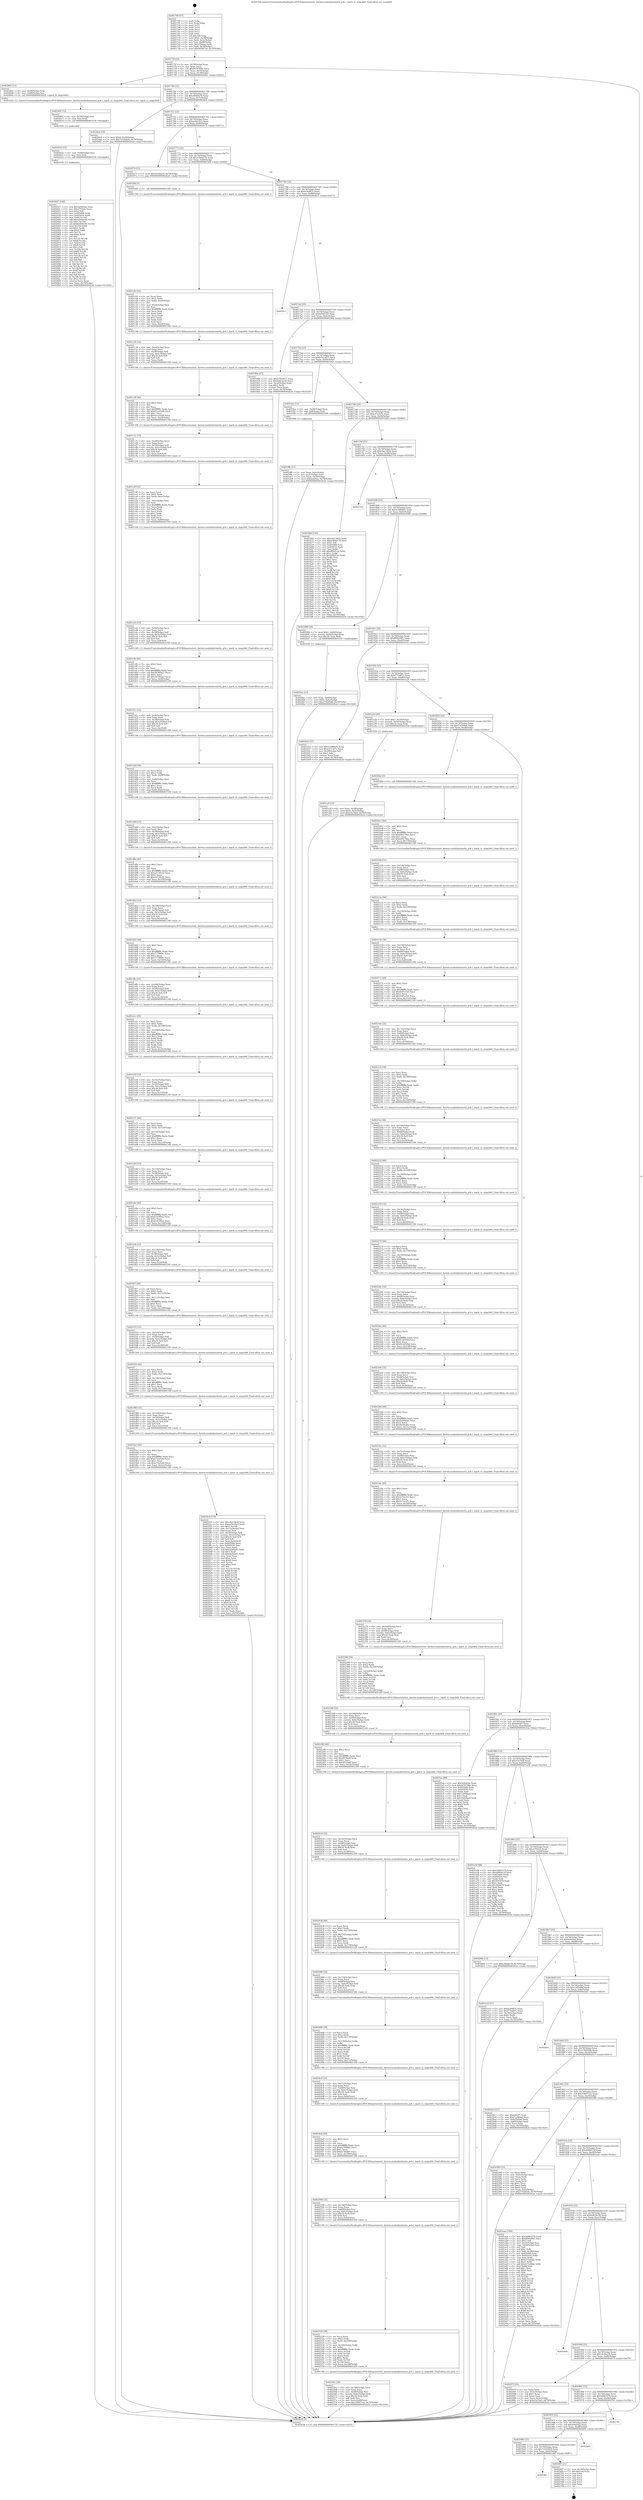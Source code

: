digraph "0x401700" {
  label = "0x401700 (/mnt/c/Users/mathe/Desktop/tcc/POCII/binaries/extr_darwin-xnubsdnetinetin_pcb.c_inpcb_to_xinpcb64_Final-ollvm.out::main(0))"
  labelloc = "t"
  node[shape=record]

  Entry [label="",width=0.3,height=0.3,shape=circle,fillcolor=black,style=filled]
  "0x40172f" [label="{
     0x40172f [23]\l
     | [instrs]\l
     &nbsp;&nbsp;0x40172f \<+3\>: mov -0x70(%rbp),%eax\l
     &nbsp;&nbsp;0x401732 \<+2\>: mov %eax,%ecx\l
     &nbsp;&nbsp;0x401734 \<+6\>: sub $0x8476784e,%ecx\l
     &nbsp;&nbsp;0x40173a \<+3\>: mov %eax,-0x74(%rbp)\l
     &nbsp;&nbsp;0x40173d \<+3\>: mov %ecx,-0x78(%rbp)\l
     &nbsp;&nbsp;0x401740 \<+6\>: je 0000000000402602 \<main+0xf02\>\l
  }"]
  "0x402602" [label="{
     0x402602 [13]\l
     | [instrs]\l
     &nbsp;&nbsp;0x402602 \<+4\>: mov -0x58(%rbp),%rdi\l
     &nbsp;&nbsp;0x402606 \<+4\>: mov -0x68(%rbp),%rsi\l
     &nbsp;&nbsp;0x40260a \<+5\>: call 0000000000401620 \<inpcb_to_xinpcb64\>\l
     | [calls]\l
     &nbsp;&nbsp;0x401620 \{1\} (/mnt/c/Users/mathe/Desktop/tcc/POCII/binaries/extr_darwin-xnubsdnetinetin_pcb.c_inpcb_to_xinpcb64_Final-ollvm.out::inpcb_to_xinpcb64)\l
  }"]
  "0x401746" [label="{
     0x401746 [22]\l
     | [instrs]\l
     &nbsp;&nbsp;0x401746 \<+5\>: jmp 000000000040174b \<main+0x4b\>\l
     &nbsp;&nbsp;0x40174b \<+3\>: mov -0x74(%rbp),%eax\l
     &nbsp;&nbsp;0x40174e \<+5\>: sub $0xa90b8a78,%eax\l
     &nbsp;&nbsp;0x401753 \<+3\>: mov %eax,-0x7c(%rbp)\l
     &nbsp;&nbsp;0x401756 \<+6\>: je 00000000004026e4 \<main+0xfe4\>\l
  }"]
  Exit [label="",width=0.3,height=0.3,shape=circle,fillcolor=black,style=filled,peripheries=2]
  "0x4026e4" [label="{
     0x4026e4 [19]\l
     | [instrs]\l
     &nbsp;&nbsp;0x4026e4 \<+7\>: movl $0x0,-0x38(%rbp)\l
     &nbsp;&nbsp;0x4026eb \<+7\>: movl $0x7e52b429,-0x70(%rbp)\l
     &nbsp;&nbsp;0x4026f2 \<+5\>: jmp 0000000000402b2d \<main+0x142d\>\l
  }"]
  "0x40175c" [label="{
     0x40175c [22]\l
     | [instrs]\l
     &nbsp;&nbsp;0x40175c \<+5\>: jmp 0000000000401761 \<main+0x61\>\l
     &nbsp;&nbsp;0x401761 \<+3\>: mov -0x74(%rbp),%eax\l
     &nbsp;&nbsp;0x401764 \<+5\>: sub $0xae5b19e3,%eax\l
     &nbsp;&nbsp;0x401769 \<+3\>: mov %eax,-0x80(%rbp)\l
     &nbsp;&nbsp;0x40176c \<+6\>: je 0000000000402073 \<main+0x973\>\l
  }"]
  "0x4019b1" [label="{
     0x4019b1\l
  }", style=dashed]
  "0x402073" [label="{
     0x402073 [12]\l
     | [instrs]\l
     &nbsp;&nbsp;0x402073 \<+7\>: movl $0x54c9aa16,-0x70(%rbp)\l
     &nbsp;&nbsp;0x40207a \<+5\>: jmp 0000000000402b2d \<main+0x142d\>\l
  }"]
  "0x401772" [label="{
     0x401772 [25]\l
     | [instrs]\l
     &nbsp;&nbsp;0x401772 \<+5\>: jmp 0000000000401777 \<main+0x77\>\l
     &nbsp;&nbsp;0x401777 \<+3\>: mov -0x74(%rbp),%eax\l
     &nbsp;&nbsp;0x40177a \<+5\>: sub $0xb30dd176,%eax\l
     &nbsp;&nbsp;0x40177f \<+6\>: mov %eax,-0x84(%rbp)\l
     &nbsp;&nbsp;0x401785 \<+6\>: je 0000000000401bfd \<main+0x4fd\>\l
  }"]
  "0x4026f7" [label="{
     0x4026f7 [21]\l
     | [instrs]\l
     &nbsp;&nbsp;0x4026f7 \<+3\>: mov -0x38(%rbp),%eax\l
     &nbsp;&nbsp;0x4026fa \<+7\>: add $0x1a8,%rsp\l
     &nbsp;&nbsp;0x402701 \<+1\>: pop %rbx\l
     &nbsp;&nbsp;0x402702 \<+2\>: pop %r12\l
     &nbsp;&nbsp;0x402704 \<+2\>: pop %r13\l
     &nbsp;&nbsp;0x402706 \<+2\>: pop %r14\l
     &nbsp;&nbsp;0x402708 \<+2\>: pop %r15\l
     &nbsp;&nbsp;0x40270a \<+1\>: pop %rbp\l
     &nbsp;&nbsp;0x40270b \<+1\>: ret\l
  }"]
  "0x401bfd" [label="{
     0x401bfd [5]\l
     | [instrs]\l
     &nbsp;&nbsp;0x401bfd \<+5\>: call 0000000000401160 \<next_i\>\l
     | [calls]\l
     &nbsp;&nbsp;0x401160 \{1\} (/mnt/c/Users/mathe/Desktop/tcc/POCII/binaries/extr_darwin-xnubsdnetinetin_pcb.c_inpcb_to_xinpcb64_Final-ollvm.out::next_i)\l
  }"]
  "0x40178b" [label="{
     0x40178b [25]\l
     | [instrs]\l
     &nbsp;&nbsp;0x40178b \<+5\>: jmp 0000000000401790 \<main+0x90\>\l
     &nbsp;&nbsp;0x401790 \<+3\>: mov -0x74(%rbp),%eax\l
     &nbsp;&nbsp;0x401793 \<+5\>: sub $0xb544ff35,%eax\l
     &nbsp;&nbsp;0x401798 \<+6\>: mov %eax,-0x88(%rbp)\l
     &nbsp;&nbsp;0x40179e \<+6\>: je 00000000004026c7 \<main+0xfc7\>\l
  }"]
  "0x401998" [label="{
     0x401998 [25]\l
     | [instrs]\l
     &nbsp;&nbsp;0x401998 \<+5\>: jmp 000000000040199d \<main+0x29d\>\l
     &nbsp;&nbsp;0x40199d \<+3\>: mov -0x74(%rbp),%eax\l
     &nbsp;&nbsp;0x4019a0 \<+5\>: sub $0x7e52b429,%eax\l
     &nbsp;&nbsp;0x4019a5 \<+6\>: mov %eax,-0xdc(%rbp)\l
     &nbsp;&nbsp;0x4019ab \<+6\>: je 00000000004026f7 \<main+0xff7\>\l
  }"]
  "0x4026c7" [label="{
     0x4026c7\l
  }", style=dashed]
  "0x4017a4" [label="{
     0x4017a4 [25]\l
     | [instrs]\l
     &nbsp;&nbsp;0x4017a4 \<+5\>: jmp 00000000004017a9 \<main+0xa9\>\l
     &nbsp;&nbsp;0x4017a9 \<+3\>: mov -0x74(%rbp),%eax\l
     &nbsp;&nbsp;0x4017ac \<+5\>: sub $0xb650f724,%eax\l
     &nbsp;&nbsp;0x4017b1 \<+6\>: mov %eax,-0x8c(%rbp)\l
     &nbsp;&nbsp;0x4017b7 \<+6\>: je 00000000004019bb \<main+0x2bb\>\l
  }"]
  "0x402b01" [label="{
     0x402b01\l
  }", style=dashed]
  "0x4019bb" [label="{
     0x4019bb [27]\l
     | [instrs]\l
     &nbsp;&nbsp;0x4019bb \<+5\>: mov $0xb791e657,%eax\l
     &nbsp;&nbsp;0x4019c0 \<+5\>: mov $0x4d41bc30,%ecx\l
     &nbsp;&nbsp;0x4019c5 \<+3\>: mov -0x34(%rbp),%edx\l
     &nbsp;&nbsp;0x4019c8 \<+3\>: cmp $0x2,%edx\l
     &nbsp;&nbsp;0x4019cb \<+3\>: cmovne %ecx,%eax\l
     &nbsp;&nbsp;0x4019ce \<+3\>: mov %eax,-0x70(%rbp)\l
     &nbsp;&nbsp;0x4019d1 \<+5\>: jmp 0000000000402b2d \<main+0x142d\>\l
  }"]
  "0x4017bd" [label="{
     0x4017bd [25]\l
     | [instrs]\l
     &nbsp;&nbsp;0x4017bd \<+5\>: jmp 00000000004017c2 \<main+0xc2\>\l
     &nbsp;&nbsp;0x4017c2 \<+3\>: mov -0x74(%rbp),%eax\l
     &nbsp;&nbsp;0x4017c5 \<+5\>: sub $0xb791e657,%eax\l
     &nbsp;&nbsp;0x4017ca \<+6\>: mov %eax,-0x90(%rbp)\l
     &nbsp;&nbsp;0x4017d0 \<+6\>: je 00000000004019ee \<main+0x2ee\>\l
  }"]
  "0x402b2d" [label="{
     0x402b2d [5]\l
     | [instrs]\l
     &nbsp;&nbsp;0x402b2d \<+5\>: jmp 000000000040172f \<main+0x2f\>\l
  }"]
  "0x401700" [label="{
     0x401700 [47]\l
     | [instrs]\l
     &nbsp;&nbsp;0x401700 \<+1\>: push %rbp\l
     &nbsp;&nbsp;0x401701 \<+3\>: mov %rsp,%rbp\l
     &nbsp;&nbsp;0x401704 \<+2\>: push %r15\l
     &nbsp;&nbsp;0x401706 \<+2\>: push %r14\l
     &nbsp;&nbsp;0x401708 \<+2\>: push %r13\l
     &nbsp;&nbsp;0x40170a \<+2\>: push %r12\l
     &nbsp;&nbsp;0x40170c \<+1\>: push %rbx\l
     &nbsp;&nbsp;0x40170d \<+7\>: sub $0x1a8,%rsp\l
     &nbsp;&nbsp;0x401714 \<+7\>: movl $0x0,-0x38(%rbp)\l
     &nbsp;&nbsp;0x40171b \<+3\>: mov %edi,-0x3c(%rbp)\l
     &nbsp;&nbsp;0x40171e \<+4\>: mov %rsi,-0x48(%rbp)\l
     &nbsp;&nbsp;0x401722 \<+3\>: mov -0x3c(%rbp),%edi\l
     &nbsp;&nbsp;0x401725 \<+3\>: mov %edi,-0x34(%rbp)\l
     &nbsp;&nbsp;0x401728 \<+7\>: movl $0xb650f724,-0x70(%rbp)\l
  }"]
  "0x40197f" [label="{
     0x40197f [25]\l
     | [instrs]\l
     &nbsp;&nbsp;0x40197f \<+5\>: jmp 0000000000401984 \<main+0x284\>\l
     &nbsp;&nbsp;0x401984 \<+3\>: mov -0x74(%rbp),%eax\l
     &nbsp;&nbsp;0x401987 \<+5\>: sub $0x5e9efcba,%eax\l
     &nbsp;&nbsp;0x40198c \<+6\>: mov %eax,-0xd8(%rbp)\l
     &nbsp;&nbsp;0x401992 \<+6\>: je 0000000000402b01 \<main+0x1401\>\l
  }"]
  "0x4019ee" [label="{
     0x4019ee [13]\l
     | [instrs]\l
     &nbsp;&nbsp;0x4019ee \<+4\>: mov -0x48(%rbp),%rax\l
     &nbsp;&nbsp;0x4019f2 \<+4\>: mov 0x8(%rax),%rdi\l
     &nbsp;&nbsp;0x4019f6 \<+5\>: call 0000000000401060 \<atoi@plt\>\l
     | [calls]\l
     &nbsp;&nbsp;0x401060 \{1\} (unknown)\l
  }"]
  "0x4017d6" [label="{
     0x4017d6 [25]\l
     | [instrs]\l
     &nbsp;&nbsp;0x4017d6 \<+5\>: jmp 00000000004017db \<main+0xdb\>\l
     &nbsp;&nbsp;0x4017db \<+3\>: mov -0x74(%rbp),%eax\l
     &nbsp;&nbsp;0x4017de \<+5\>: sub $0xc67e3f7e,%eax\l
     &nbsp;&nbsp;0x4017e3 \<+6\>: mov %eax,-0x94(%rbp)\l
     &nbsp;&nbsp;0x4017e9 \<+6\>: je 0000000000401b6d \<main+0x46d\>\l
  }"]
  "0x4019fb" [label="{
     0x4019fb [21]\l
     | [instrs]\l
     &nbsp;&nbsp;0x4019fb \<+3\>: mov %eax,-0x4c(%rbp)\l
     &nbsp;&nbsp;0x4019fe \<+3\>: mov -0x4c(%rbp),%eax\l
     &nbsp;&nbsp;0x401a01 \<+3\>: mov %eax,-0x30(%rbp)\l
     &nbsp;&nbsp;0x401a04 \<+7\>: movl $0xbedc0aa,-0x70(%rbp)\l
     &nbsp;&nbsp;0x401a0b \<+5\>: jmp 0000000000402b2d \<main+0x142d\>\l
  }"]
  "0x40270c" [label="{
     0x40270c\l
  }", style=dashed]
  "0x401b6d" [label="{
     0x401b6d [144]\l
     | [instrs]\l
     &nbsp;&nbsp;0x401b6d \<+5\>: mov $0xc6a13824,%eax\l
     &nbsp;&nbsp;0x401b72 \<+5\>: mov $0xb30dd176,%ecx\l
     &nbsp;&nbsp;0x401b77 \<+2\>: mov $0x1,%dl\l
     &nbsp;&nbsp;0x401b79 \<+7\>: mov 0x405068,%esi\l
     &nbsp;&nbsp;0x401b80 \<+7\>: mov 0x405054,%edi\l
     &nbsp;&nbsp;0x401b87 \<+3\>: mov %esi,%r8d\l
     &nbsp;&nbsp;0x401b8a \<+7\>: add $0xdf0bf12e,%r8d\l
     &nbsp;&nbsp;0x401b91 \<+4\>: sub $0x1,%r8d\l
     &nbsp;&nbsp;0x401b95 \<+7\>: sub $0xdf0bf12e,%r8d\l
     &nbsp;&nbsp;0x401b9c \<+4\>: imul %r8d,%esi\l
     &nbsp;&nbsp;0x401ba0 \<+3\>: and $0x1,%esi\l
     &nbsp;&nbsp;0x401ba3 \<+3\>: cmp $0x0,%esi\l
     &nbsp;&nbsp;0x401ba6 \<+4\>: sete %r9b\l
     &nbsp;&nbsp;0x401baa \<+3\>: cmp $0xa,%edi\l
     &nbsp;&nbsp;0x401bad \<+4\>: setl %r10b\l
     &nbsp;&nbsp;0x401bb1 \<+3\>: mov %r9b,%r11b\l
     &nbsp;&nbsp;0x401bb4 \<+4\>: xor $0xff,%r11b\l
     &nbsp;&nbsp;0x401bb8 \<+3\>: mov %r10b,%bl\l
     &nbsp;&nbsp;0x401bbb \<+3\>: xor $0xff,%bl\l
     &nbsp;&nbsp;0x401bbe \<+3\>: xor $0x0,%dl\l
     &nbsp;&nbsp;0x401bc1 \<+3\>: mov %r11b,%r14b\l
     &nbsp;&nbsp;0x401bc4 \<+4\>: and $0x0,%r14b\l
     &nbsp;&nbsp;0x401bc8 \<+3\>: and %dl,%r9b\l
     &nbsp;&nbsp;0x401bcb \<+3\>: mov %bl,%r15b\l
     &nbsp;&nbsp;0x401bce \<+4\>: and $0x0,%r15b\l
     &nbsp;&nbsp;0x401bd2 \<+3\>: and %dl,%r10b\l
     &nbsp;&nbsp;0x401bd5 \<+3\>: or %r9b,%r14b\l
     &nbsp;&nbsp;0x401bd8 \<+3\>: or %r10b,%r15b\l
     &nbsp;&nbsp;0x401bdb \<+3\>: xor %r15b,%r14b\l
     &nbsp;&nbsp;0x401bde \<+3\>: or %bl,%r11b\l
     &nbsp;&nbsp;0x401be1 \<+4\>: xor $0xff,%r11b\l
     &nbsp;&nbsp;0x401be5 \<+3\>: or $0x0,%dl\l
     &nbsp;&nbsp;0x401be8 \<+3\>: and %dl,%r11b\l
     &nbsp;&nbsp;0x401beb \<+3\>: or %r11b,%r14b\l
     &nbsp;&nbsp;0x401bee \<+4\>: test $0x1,%r14b\l
     &nbsp;&nbsp;0x401bf2 \<+3\>: cmovne %ecx,%eax\l
     &nbsp;&nbsp;0x401bf5 \<+3\>: mov %eax,-0x70(%rbp)\l
     &nbsp;&nbsp;0x401bf8 \<+5\>: jmp 0000000000402b2d \<main+0x142d\>\l
  }"]
  "0x4017ef" [label="{
     0x4017ef [25]\l
     | [instrs]\l
     &nbsp;&nbsp;0x4017ef \<+5\>: jmp 00000000004017f4 \<main+0xf4\>\l
     &nbsp;&nbsp;0x4017f4 \<+3\>: mov -0x74(%rbp),%eax\l
     &nbsp;&nbsp;0x4017f7 \<+5\>: sub $0xc6a13824,%eax\l
     &nbsp;&nbsp;0x4017fc \<+6\>: mov %eax,-0x98(%rbp)\l
     &nbsp;&nbsp;0x401802 \<+6\>: je 0000000000402718 \<main+0x1018\>\l
  }"]
  "0x402627" [label="{
     0x402627 [148]\l
     | [instrs]\l
     &nbsp;&nbsp;0x402627 \<+5\>: mov $0x5e9efcba,%eax\l
     &nbsp;&nbsp;0x40262c \<+5\>: mov $0xa7f163e,%ecx\l
     &nbsp;&nbsp;0x402631 \<+2\>: mov $0x1,%dl\l
     &nbsp;&nbsp;0x402633 \<+8\>: mov 0x405068,%r8d\l
     &nbsp;&nbsp;0x40263b \<+8\>: mov 0x405054,%r9d\l
     &nbsp;&nbsp;0x402643 \<+3\>: mov %r8d,%r10d\l
     &nbsp;&nbsp;0x402646 \<+7\>: add $0xb2000c96,%r10d\l
     &nbsp;&nbsp;0x40264d \<+4\>: sub $0x1,%r10d\l
     &nbsp;&nbsp;0x402651 \<+7\>: sub $0xb2000c96,%r10d\l
     &nbsp;&nbsp;0x402658 \<+4\>: imul %r10d,%r8d\l
     &nbsp;&nbsp;0x40265c \<+4\>: and $0x1,%r8d\l
     &nbsp;&nbsp;0x402660 \<+4\>: cmp $0x0,%r8d\l
     &nbsp;&nbsp;0x402664 \<+4\>: sete %r11b\l
     &nbsp;&nbsp;0x402668 \<+4\>: cmp $0xa,%r9d\l
     &nbsp;&nbsp;0x40266c \<+3\>: setl %bl\l
     &nbsp;&nbsp;0x40266f \<+3\>: mov %r11b,%r14b\l
     &nbsp;&nbsp;0x402672 \<+4\>: xor $0xff,%r14b\l
     &nbsp;&nbsp;0x402676 \<+3\>: mov %bl,%r15b\l
     &nbsp;&nbsp;0x402679 \<+4\>: xor $0xff,%r15b\l
     &nbsp;&nbsp;0x40267d \<+3\>: xor $0x1,%dl\l
     &nbsp;&nbsp;0x402680 \<+3\>: mov %r14b,%r12b\l
     &nbsp;&nbsp;0x402683 \<+4\>: and $0xff,%r12b\l
     &nbsp;&nbsp;0x402687 \<+3\>: and %dl,%r11b\l
     &nbsp;&nbsp;0x40268a \<+3\>: mov %r15b,%r13b\l
     &nbsp;&nbsp;0x40268d \<+4\>: and $0xff,%r13b\l
     &nbsp;&nbsp;0x402691 \<+2\>: and %dl,%bl\l
     &nbsp;&nbsp;0x402693 \<+3\>: or %r11b,%r12b\l
     &nbsp;&nbsp;0x402696 \<+3\>: or %bl,%r13b\l
     &nbsp;&nbsp;0x402699 \<+3\>: xor %r13b,%r12b\l
     &nbsp;&nbsp;0x40269c \<+3\>: or %r15b,%r14b\l
     &nbsp;&nbsp;0x40269f \<+4\>: xor $0xff,%r14b\l
     &nbsp;&nbsp;0x4026a3 \<+3\>: or $0x1,%dl\l
     &nbsp;&nbsp;0x4026a6 \<+3\>: and %dl,%r14b\l
     &nbsp;&nbsp;0x4026a9 \<+3\>: or %r14b,%r12b\l
     &nbsp;&nbsp;0x4026ac \<+4\>: test $0x1,%r12b\l
     &nbsp;&nbsp;0x4026b0 \<+3\>: cmovne %ecx,%eax\l
     &nbsp;&nbsp;0x4026b3 \<+3\>: mov %eax,-0x70(%rbp)\l
     &nbsp;&nbsp;0x4026b6 \<+5\>: jmp 0000000000402b2d \<main+0x142d\>\l
  }"]
  "0x402718" [label="{
     0x402718\l
  }", style=dashed]
  "0x401808" [label="{
     0x401808 [25]\l
     | [instrs]\l
     &nbsp;&nbsp;0x401808 \<+5\>: jmp 000000000040180d \<main+0x10d\>\l
     &nbsp;&nbsp;0x40180d \<+3\>: mov -0x74(%rbp),%eax\l
     &nbsp;&nbsp;0x401810 \<+5\>: sub $0xd14866d5,%eax\l
     &nbsp;&nbsp;0x401815 \<+6\>: mov %eax,-0x9c(%rbp)\l
     &nbsp;&nbsp;0x40181b \<+6\>: je 0000000000402098 \<main+0x998\>\l
  }"]
  "0x40261b" [label="{
     0x40261b [12]\l
     | [instrs]\l
     &nbsp;&nbsp;0x40261b \<+4\>: mov -0x68(%rbp),%rsi\l
     &nbsp;&nbsp;0x40261f \<+3\>: mov %rsi,%rdi\l
     &nbsp;&nbsp;0x402622 \<+5\>: call 0000000000401030 \<free@plt\>\l
     | [calls]\l
     &nbsp;&nbsp;0x401030 \{1\} (unknown)\l
  }"]
  "0x402098" [label="{
     0x402098 [20]\l
     | [instrs]\l
     &nbsp;&nbsp;0x402098 \<+7\>: movl $0x1,-0x60(%rbp)\l
     &nbsp;&nbsp;0x40209f \<+4\>: movslq -0x60(%rbp),%rax\l
     &nbsp;&nbsp;0x4020a3 \<+4\>: imul $0x50,%rax,%rdi\l
     &nbsp;&nbsp;0x4020a7 \<+5\>: call 0000000000401050 \<malloc@plt\>\l
     | [calls]\l
     &nbsp;&nbsp;0x401050 \{1\} (unknown)\l
  }"]
  "0x401821" [label="{
     0x401821 [25]\l
     | [instrs]\l
     &nbsp;&nbsp;0x401821 \<+5\>: jmp 0000000000401826 \<main+0x126\>\l
     &nbsp;&nbsp;0x401826 \<+3\>: mov -0x74(%rbp),%eax\l
     &nbsp;&nbsp;0x401829 \<+5\>: sub $0xf0902995,%eax\l
     &nbsp;&nbsp;0x40182e \<+6\>: mov %eax,-0xa0(%rbp)\l
     &nbsp;&nbsp;0x401834 \<+6\>: je 0000000000401b52 \<main+0x452\>\l
  }"]
  "0x40260f" [label="{
     0x40260f [12]\l
     | [instrs]\l
     &nbsp;&nbsp;0x40260f \<+4\>: mov -0x58(%rbp),%rsi\l
     &nbsp;&nbsp;0x402613 \<+3\>: mov %rsi,%rdi\l
     &nbsp;&nbsp;0x402616 \<+5\>: call 0000000000401030 \<free@plt\>\l
     | [calls]\l
     &nbsp;&nbsp;0x401030 \{1\} (unknown)\l
  }"]
  "0x401b52" [label="{
     0x401b52 [27]\l
     | [instrs]\l
     &nbsp;&nbsp;0x401b52 \<+5\>: mov $0xd14866d5,%eax\l
     &nbsp;&nbsp;0x401b57 \<+5\>: mov $0xc67e3f7e,%ecx\l
     &nbsp;&nbsp;0x401b5c \<+3\>: mov -0x29(%rbp),%dl\l
     &nbsp;&nbsp;0x401b5f \<+3\>: test $0x1,%dl\l
     &nbsp;&nbsp;0x401b62 \<+3\>: cmovne %ecx,%eax\l
     &nbsp;&nbsp;0x401b65 \<+3\>: mov %eax,-0x70(%rbp)\l
     &nbsp;&nbsp;0x401b68 \<+5\>: jmp 0000000000402b2d \<main+0x142d\>\l
  }"]
  "0x40183a" [label="{
     0x40183a [25]\l
     | [instrs]\l
     &nbsp;&nbsp;0x40183a \<+5\>: jmp 000000000040183f \<main+0x13f\>\l
     &nbsp;&nbsp;0x40183f \<+3\>: mov -0x74(%rbp),%eax\l
     &nbsp;&nbsp;0x401842 \<+5\>: sub $0xf770d67c,%eax\l
     &nbsp;&nbsp;0x401847 \<+6\>: mov %eax,-0xa4(%rbp)\l
     &nbsp;&nbsp;0x40184d \<+6\>: je 0000000000401a2b \<main+0x32b\>\l
  }"]
  "0x402562" [label="{
     0x402562 [39]\l
     | [instrs]\l
     &nbsp;&nbsp;0x402562 \<+6\>: mov -0x188(%rbp),%ecx\l
     &nbsp;&nbsp;0x402568 \<+3\>: imul %eax,%ecx\l
     &nbsp;&nbsp;0x40256b \<+4\>: mov -0x68(%rbp),%rsi\l
     &nbsp;&nbsp;0x40256f \<+4\>: movslq -0x6c(%rbp),%rdi\l
     &nbsp;&nbsp;0x402573 \<+4\>: imul $0x50,%rdi,%rdi\l
     &nbsp;&nbsp;0x402577 \<+3\>: add %rdi,%rsi\l
     &nbsp;&nbsp;0x40257a \<+3\>: mov %ecx,0x48(%rsi)\l
     &nbsp;&nbsp;0x40257d \<+7\>: movl $0x358971cd,-0x70(%rbp)\l
     &nbsp;&nbsp;0x402584 \<+5\>: jmp 0000000000402b2d \<main+0x142d\>\l
  }"]
  "0x401a2b" [label="{
     0x401a2b [20]\l
     | [instrs]\l
     &nbsp;&nbsp;0x401a2b \<+7\>: movl $0x1,-0x50(%rbp)\l
     &nbsp;&nbsp;0x401a32 \<+4\>: movslq -0x50(%rbp),%rax\l
     &nbsp;&nbsp;0x401a36 \<+4\>: imul $0x34,%rax,%rdi\l
     &nbsp;&nbsp;0x401a3a \<+5\>: call 0000000000401050 \<malloc@plt\>\l
     | [calls]\l
     &nbsp;&nbsp;0x401050 \{1\} (unknown)\l
  }"]
  "0x401853" [label="{
     0x401853 [25]\l
     | [instrs]\l
     &nbsp;&nbsp;0x401853 \<+5\>: jmp 0000000000401858 \<main+0x158\>\l
     &nbsp;&nbsp;0x401858 \<+3\>: mov -0x74(%rbp),%eax\l
     &nbsp;&nbsp;0x40185b \<+5\>: sub $0xf7a59da6,%eax\l
     &nbsp;&nbsp;0x401860 \<+6\>: mov %eax,-0xa8(%rbp)\l
     &nbsp;&nbsp;0x401866 \<+6\>: je 00000000004020de \<main+0x9de\>\l
  }"]
  "0x402528" [label="{
     0x402528 [58]\l
     | [instrs]\l
     &nbsp;&nbsp;0x402528 \<+2\>: xor %ecx,%ecx\l
     &nbsp;&nbsp;0x40252a \<+5\>: mov $0x2,%edx\l
     &nbsp;&nbsp;0x40252f \<+6\>: mov %edx,-0x184(%rbp)\l
     &nbsp;&nbsp;0x402535 \<+1\>: cltd\l
     &nbsp;&nbsp;0x402536 \<+7\>: mov -0x184(%rbp),%r8d\l
     &nbsp;&nbsp;0x40253d \<+3\>: idiv %r8d\l
     &nbsp;&nbsp;0x402540 \<+6\>: imul $0xfffffffe,%edx,%edx\l
     &nbsp;&nbsp;0x402546 \<+3\>: mov %ecx,%r10d\l
     &nbsp;&nbsp;0x402549 \<+3\>: sub %edx,%r10d\l
     &nbsp;&nbsp;0x40254c \<+2\>: mov %ecx,%edx\l
     &nbsp;&nbsp;0x40254e \<+3\>: sub $0x1,%edx\l
     &nbsp;&nbsp;0x402551 \<+3\>: add %edx,%r10d\l
     &nbsp;&nbsp;0x402554 \<+3\>: sub %r10d,%ecx\l
     &nbsp;&nbsp;0x402557 \<+6\>: mov %ecx,-0x188(%rbp)\l
     &nbsp;&nbsp;0x40255d \<+5\>: call 0000000000401160 \<next_i\>\l
     | [calls]\l
     &nbsp;&nbsp;0x401160 \{1\} (/mnt/c/Users/mathe/Desktop/tcc/POCII/binaries/extr_darwin-xnubsdnetinetin_pcb.c_inpcb_to_xinpcb64_Final-ollvm.out::next_i)\l
  }"]
  "0x4020de" [label="{
     0x4020de [5]\l
     | [instrs]\l
     &nbsp;&nbsp;0x4020de \<+5\>: call 0000000000401160 \<next_i\>\l
     | [calls]\l
     &nbsp;&nbsp;0x401160 \{1\} (/mnt/c/Users/mathe/Desktop/tcc/POCII/binaries/extr_darwin-xnubsdnetinetin_pcb.c_inpcb_to_xinpcb64_Final-ollvm.out::next_i)\l
  }"]
  "0x40186c" [label="{
     0x40186c [25]\l
     | [instrs]\l
     &nbsp;&nbsp;0x40186c \<+5\>: jmp 0000000000401871 \<main+0x171\>\l
     &nbsp;&nbsp;0x401871 \<+3\>: mov -0x74(%rbp),%eax\l
     &nbsp;&nbsp;0x401874 \<+5\>: sub $0xbb92f7,%eax\l
     &nbsp;&nbsp;0x401879 \<+6\>: mov %eax,-0xac(%rbp)\l
     &nbsp;&nbsp;0x40187f \<+6\>: je 00000000004025aa \<main+0xeaa\>\l
  }"]
  "0x402508" [label="{
     0x402508 [32]\l
     | [instrs]\l
     &nbsp;&nbsp;0x402508 \<+6\>: mov -0x180(%rbp),%ecx\l
     &nbsp;&nbsp;0x40250e \<+3\>: imul %eax,%ecx\l
     &nbsp;&nbsp;0x402511 \<+4\>: mov -0x68(%rbp),%rsi\l
     &nbsp;&nbsp;0x402515 \<+4\>: movslq -0x6c(%rbp),%rdi\l
     &nbsp;&nbsp;0x402519 \<+4\>: imul $0x50,%rdi,%rdi\l
     &nbsp;&nbsp;0x40251d \<+3\>: add %rdi,%rsi\l
     &nbsp;&nbsp;0x402520 \<+3\>: mov %ecx,0x44(%rsi)\l
     &nbsp;&nbsp;0x402523 \<+5\>: call 0000000000401160 \<next_i\>\l
     | [calls]\l
     &nbsp;&nbsp;0x401160 \{1\} (/mnt/c/Users/mathe/Desktop/tcc/POCII/binaries/extr_darwin-xnubsdnetinetin_pcb.c_inpcb_to_xinpcb64_Final-ollvm.out::next_i)\l
  }"]
  "0x4025aa" [label="{
     0x4025aa [88]\l
     | [instrs]\l
     &nbsp;&nbsp;0x4025aa \<+5\>: mov $0x5e9efcba,%eax\l
     &nbsp;&nbsp;0x4025af \<+5\>: mov $0x8476784e,%ecx\l
     &nbsp;&nbsp;0x4025b4 \<+7\>: mov 0x405068,%edx\l
     &nbsp;&nbsp;0x4025bb \<+7\>: mov 0x405054,%esi\l
     &nbsp;&nbsp;0x4025c2 \<+2\>: mov %edx,%edi\l
     &nbsp;&nbsp;0x4025c4 \<+6\>: add $0x12d59aa0,%edi\l
     &nbsp;&nbsp;0x4025ca \<+3\>: sub $0x1,%edi\l
     &nbsp;&nbsp;0x4025cd \<+6\>: sub $0x12d59aa0,%edi\l
     &nbsp;&nbsp;0x4025d3 \<+3\>: imul %edi,%edx\l
     &nbsp;&nbsp;0x4025d6 \<+3\>: and $0x1,%edx\l
     &nbsp;&nbsp;0x4025d9 \<+3\>: cmp $0x0,%edx\l
     &nbsp;&nbsp;0x4025dc \<+4\>: sete %r8b\l
     &nbsp;&nbsp;0x4025e0 \<+3\>: cmp $0xa,%esi\l
     &nbsp;&nbsp;0x4025e3 \<+4\>: setl %r9b\l
     &nbsp;&nbsp;0x4025e7 \<+3\>: mov %r8b,%r10b\l
     &nbsp;&nbsp;0x4025ea \<+3\>: and %r9b,%r10b\l
     &nbsp;&nbsp;0x4025ed \<+3\>: xor %r9b,%r8b\l
     &nbsp;&nbsp;0x4025f0 \<+3\>: or %r8b,%r10b\l
     &nbsp;&nbsp;0x4025f3 \<+4\>: test $0x1,%r10b\l
     &nbsp;&nbsp;0x4025f7 \<+3\>: cmovne %ecx,%eax\l
     &nbsp;&nbsp;0x4025fa \<+3\>: mov %eax,-0x70(%rbp)\l
     &nbsp;&nbsp;0x4025fd \<+5\>: jmp 0000000000402b2d \<main+0x142d\>\l
  }"]
  "0x401885" [label="{
     0x401885 [25]\l
     | [instrs]\l
     &nbsp;&nbsp;0x401885 \<+5\>: jmp 000000000040188a \<main+0x18a\>\l
     &nbsp;&nbsp;0x40188a \<+3\>: mov -0x74(%rbp),%eax\l
     &nbsp;&nbsp;0x40188d \<+5\>: sub $0x43e70e0,%eax\l
     &nbsp;&nbsp;0x401892 \<+6\>: mov %eax,-0xb0(%rbp)\l
     &nbsp;&nbsp;0x401898 \<+6\>: je 0000000000401a56 \<main+0x356\>\l
  }"]
  "0x4024e0" [label="{
     0x4024e0 [40]\l
     | [instrs]\l
     &nbsp;&nbsp;0x4024e0 \<+5\>: mov $0x2,%ecx\l
     &nbsp;&nbsp;0x4024e5 \<+1\>: cltd\l
     &nbsp;&nbsp;0x4024e6 \<+2\>: idiv %ecx\l
     &nbsp;&nbsp;0x4024e8 \<+6\>: imul $0xfffffffe,%edx,%ecx\l
     &nbsp;&nbsp;0x4024ee \<+6\>: sub $0xba740d65,%ecx\l
     &nbsp;&nbsp;0x4024f4 \<+3\>: add $0x1,%ecx\l
     &nbsp;&nbsp;0x4024f7 \<+6\>: add $0xba740d65,%ecx\l
     &nbsp;&nbsp;0x4024fd \<+6\>: mov %ecx,-0x180(%rbp)\l
     &nbsp;&nbsp;0x402503 \<+5\>: call 0000000000401160 \<next_i\>\l
     | [calls]\l
     &nbsp;&nbsp;0x401160 \{1\} (/mnt/c/Users/mathe/Desktop/tcc/POCII/binaries/extr_darwin-xnubsdnetinetin_pcb.c_inpcb_to_xinpcb64_Final-ollvm.out::next_i)\l
  }"]
  "0x401a56" [label="{
     0x401a56 [88]\l
     | [instrs]\l
     &nbsp;&nbsp;0x401a56 \<+5\>: mov $0x5d061079,%eax\l
     &nbsp;&nbsp;0x401a5b \<+5\>: mov $0x4009415f,%ecx\l
     &nbsp;&nbsp;0x401a60 \<+7\>: mov 0x405068,%edx\l
     &nbsp;&nbsp;0x401a67 \<+7\>: mov 0x405054,%esi\l
     &nbsp;&nbsp;0x401a6e \<+2\>: mov %edx,%edi\l
     &nbsp;&nbsp;0x401a70 \<+6\>: sub $0x5f20479,%edi\l
     &nbsp;&nbsp;0x401a76 \<+3\>: sub $0x1,%edi\l
     &nbsp;&nbsp;0x401a79 \<+6\>: add $0x5f20479,%edi\l
     &nbsp;&nbsp;0x401a7f \<+3\>: imul %edi,%edx\l
     &nbsp;&nbsp;0x401a82 \<+3\>: and $0x1,%edx\l
     &nbsp;&nbsp;0x401a85 \<+3\>: cmp $0x0,%edx\l
     &nbsp;&nbsp;0x401a88 \<+4\>: sete %r8b\l
     &nbsp;&nbsp;0x401a8c \<+3\>: cmp $0xa,%esi\l
     &nbsp;&nbsp;0x401a8f \<+4\>: setl %r9b\l
     &nbsp;&nbsp;0x401a93 \<+3\>: mov %r8b,%r10b\l
     &nbsp;&nbsp;0x401a96 \<+3\>: and %r9b,%r10b\l
     &nbsp;&nbsp;0x401a99 \<+3\>: xor %r9b,%r8b\l
     &nbsp;&nbsp;0x401a9c \<+3\>: or %r8b,%r10b\l
     &nbsp;&nbsp;0x401a9f \<+4\>: test $0x1,%r10b\l
     &nbsp;&nbsp;0x401aa3 \<+3\>: cmovne %ecx,%eax\l
     &nbsp;&nbsp;0x401aa6 \<+3\>: mov %eax,-0x70(%rbp)\l
     &nbsp;&nbsp;0x401aa9 \<+5\>: jmp 0000000000402b2d \<main+0x142d\>\l
  }"]
  "0x40189e" [label="{
     0x40189e [25]\l
     | [instrs]\l
     &nbsp;&nbsp;0x40189e \<+5\>: jmp 00000000004018a3 \<main+0x1a3\>\l
     &nbsp;&nbsp;0x4018a3 \<+3\>: mov -0x74(%rbp),%eax\l
     &nbsp;&nbsp;0x4018a6 \<+5\>: sub $0xa7f163e,%eax\l
     &nbsp;&nbsp;0x4018ab \<+6\>: mov %eax,-0xb4(%rbp)\l
     &nbsp;&nbsp;0x4018b1 \<+6\>: je 00000000004026bb \<main+0xfbb\>\l
  }"]
  "0x4024c0" [label="{
     0x4024c0 [32]\l
     | [instrs]\l
     &nbsp;&nbsp;0x4024c0 \<+6\>: mov -0x17c(%rbp),%ecx\l
     &nbsp;&nbsp;0x4024c6 \<+3\>: imul %eax,%ecx\l
     &nbsp;&nbsp;0x4024c9 \<+4\>: mov -0x68(%rbp),%rsi\l
     &nbsp;&nbsp;0x4024cd \<+4\>: movslq -0x6c(%rbp),%rdi\l
     &nbsp;&nbsp;0x4024d1 \<+4\>: imul $0x50,%rdi,%rdi\l
     &nbsp;&nbsp;0x4024d5 \<+3\>: add %rdi,%rsi\l
     &nbsp;&nbsp;0x4024d8 \<+3\>: mov %ecx,0x40(%rsi)\l
     &nbsp;&nbsp;0x4024db \<+5\>: call 0000000000401160 \<next_i\>\l
     | [calls]\l
     &nbsp;&nbsp;0x401160 \{1\} (/mnt/c/Users/mathe/Desktop/tcc/POCII/binaries/extr_darwin-xnubsdnetinetin_pcb.c_inpcb_to_xinpcb64_Final-ollvm.out::next_i)\l
  }"]
  "0x4026bb" [label="{
     0x4026bb [12]\l
     | [instrs]\l
     &nbsp;&nbsp;0x4026bb \<+7\>: movl $0xa90b8a78,-0x70(%rbp)\l
     &nbsp;&nbsp;0x4026c2 \<+5\>: jmp 0000000000402b2d \<main+0x142d\>\l
  }"]
  "0x4018b7" [label="{
     0x4018b7 [25]\l
     | [instrs]\l
     &nbsp;&nbsp;0x4018b7 \<+5\>: jmp 00000000004018bc \<main+0x1bc\>\l
     &nbsp;&nbsp;0x4018bc \<+3\>: mov -0x74(%rbp),%eax\l
     &nbsp;&nbsp;0x4018bf \<+5\>: sub $0xbedc0aa,%eax\l
     &nbsp;&nbsp;0x4018c4 \<+6\>: mov %eax,-0xb8(%rbp)\l
     &nbsp;&nbsp;0x4018ca \<+6\>: je 0000000000401a10 \<main+0x310\>\l
  }"]
  "0x402486" [label="{
     0x402486 [58]\l
     | [instrs]\l
     &nbsp;&nbsp;0x402486 \<+2\>: xor %ecx,%ecx\l
     &nbsp;&nbsp;0x402488 \<+5\>: mov $0x2,%edx\l
     &nbsp;&nbsp;0x40248d \<+6\>: mov %edx,-0x178(%rbp)\l
     &nbsp;&nbsp;0x402493 \<+1\>: cltd\l
     &nbsp;&nbsp;0x402494 \<+7\>: mov -0x178(%rbp),%r8d\l
     &nbsp;&nbsp;0x40249b \<+3\>: idiv %r8d\l
     &nbsp;&nbsp;0x40249e \<+6\>: imul $0xfffffffe,%edx,%edx\l
     &nbsp;&nbsp;0x4024a4 \<+3\>: mov %ecx,%r10d\l
     &nbsp;&nbsp;0x4024a7 \<+3\>: sub %edx,%r10d\l
     &nbsp;&nbsp;0x4024aa \<+2\>: mov %ecx,%edx\l
     &nbsp;&nbsp;0x4024ac \<+3\>: sub $0x1,%edx\l
     &nbsp;&nbsp;0x4024af \<+3\>: add %edx,%r10d\l
     &nbsp;&nbsp;0x4024b2 \<+3\>: sub %r10d,%ecx\l
     &nbsp;&nbsp;0x4024b5 \<+6\>: mov %ecx,-0x17c(%rbp)\l
     &nbsp;&nbsp;0x4024bb \<+5\>: call 0000000000401160 \<next_i\>\l
     | [calls]\l
     &nbsp;&nbsp;0x401160 \{1\} (/mnt/c/Users/mathe/Desktop/tcc/POCII/binaries/extr_darwin-xnubsdnetinetin_pcb.c_inpcb_to_xinpcb64_Final-ollvm.out::next_i)\l
  }"]
  "0x401a10" [label="{
     0x401a10 [27]\l
     | [instrs]\l
     &nbsp;&nbsp;0x401a10 \<+5\>: mov $0xb544ff35,%eax\l
     &nbsp;&nbsp;0x401a15 \<+5\>: mov $0xf770d67c,%ecx\l
     &nbsp;&nbsp;0x401a1a \<+3\>: mov -0x30(%rbp),%edx\l
     &nbsp;&nbsp;0x401a1d \<+3\>: cmp $0x0,%edx\l
     &nbsp;&nbsp;0x401a20 \<+3\>: cmove %ecx,%eax\l
     &nbsp;&nbsp;0x401a23 \<+3\>: mov %eax,-0x70(%rbp)\l
     &nbsp;&nbsp;0x401a26 \<+5\>: jmp 0000000000402b2d \<main+0x142d\>\l
  }"]
  "0x4018d0" [label="{
     0x4018d0 [25]\l
     | [instrs]\l
     &nbsp;&nbsp;0x4018d0 \<+5\>: jmp 00000000004018d5 \<main+0x1d5\>\l
     &nbsp;&nbsp;0x4018d5 \<+3\>: mov -0x74(%rbp),%eax\l
     &nbsp;&nbsp;0x4018d8 \<+5\>: sub $0x1a45e6bf,%eax\l
     &nbsp;&nbsp;0x4018dd \<+6\>: mov %eax,-0xbc(%rbp)\l
     &nbsp;&nbsp;0x4018e3 \<+6\>: je 00000000004026d3 \<main+0xfd3\>\l
  }"]
  "0x401a3f" [label="{
     0x401a3f [23]\l
     | [instrs]\l
     &nbsp;&nbsp;0x401a3f \<+4\>: mov %rax,-0x58(%rbp)\l
     &nbsp;&nbsp;0x401a43 \<+7\>: movl $0x0,-0x5c(%rbp)\l
     &nbsp;&nbsp;0x401a4a \<+7\>: movl $0x43e70e0,-0x70(%rbp)\l
     &nbsp;&nbsp;0x401a51 \<+5\>: jmp 0000000000402b2d \<main+0x142d\>\l
  }"]
  "0x402466" [label="{
     0x402466 [32]\l
     | [instrs]\l
     &nbsp;&nbsp;0x402466 \<+6\>: mov -0x174(%rbp),%ecx\l
     &nbsp;&nbsp;0x40246c \<+3\>: imul %eax,%ecx\l
     &nbsp;&nbsp;0x40246f \<+4\>: mov -0x68(%rbp),%rsi\l
     &nbsp;&nbsp;0x402473 \<+4\>: movslq -0x6c(%rbp),%rdi\l
     &nbsp;&nbsp;0x402477 \<+4\>: imul $0x50,%rdi,%rdi\l
     &nbsp;&nbsp;0x40247b \<+3\>: add %rdi,%rsi\l
     &nbsp;&nbsp;0x40247e \<+3\>: mov %ecx,0x3c(%rsi)\l
     &nbsp;&nbsp;0x402481 \<+5\>: call 0000000000401160 \<next_i\>\l
     | [calls]\l
     &nbsp;&nbsp;0x401160 \{1\} (/mnt/c/Users/mathe/Desktop/tcc/POCII/binaries/extr_darwin-xnubsdnetinetin_pcb.c_inpcb_to_xinpcb64_Final-ollvm.out::next_i)\l
  }"]
  "0x4026d3" [label="{
     0x4026d3\l
  }", style=dashed]
  "0x4018e9" [label="{
     0x4018e9 [25]\l
     | [instrs]\l
     &nbsp;&nbsp;0x4018e9 \<+5\>: jmp 00000000004018ee \<main+0x1ee\>\l
     &nbsp;&nbsp;0x4018ee \<+3\>: mov -0x74(%rbp),%eax\l
     &nbsp;&nbsp;0x4018f1 \<+5\>: sub $0x270dd5db,%eax\l
     &nbsp;&nbsp;0x4018f6 \<+6\>: mov %eax,-0xc0(%rbp)\l
     &nbsp;&nbsp;0x4018fc \<+6\>: je 00000000004020c3 \<main+0x9c3\>\l
  }"]
  "0x402438" [label="{
     0x402438 [46]\l
     | [instrs]\l
     &nbsp;&nbsp;0x402438 \<+2\>: xor %ecx,%ecx\l
     &nbsp;&nbsp;0x40243a \<+5\>: mov $0x2,%edx\l
     &nbsp;&nbsp;0x40243f \<+6\>: mov %edx,-0x170(%rbp)\l
     &nbsp;&nbsp;0x402445 \<+1\>: cltd\l
     &nbsp;&nbsp;0x402446 \<+7\>: mov -0x170(%rbp),%r8d\l
     &nbsp;&nbsp;0x40244d \<+3\>: idiv %r8d\l
     &nbsp;&nbsp;0x402450 \<+6\>: imul $0xfffffffe,%edx,%edx\l
     &nbsp;&nbsp;0x402456 \<+3\>: sub $0x1,%ecx\l
     &nbsp;&nbsp;0x402459 \<+2\>: sub %ecx,%edx\l
     &nbsp;&nbsp;0x40245b \<+6\>: mov %edx,-0x174(%rbp)\l
     &nbsp;&nbsp;0x402461 \<+5\>: call 0000000000401160 \<next_i\>\l
     | [calls]\l
     &nbsp;&nbsp;0x401160 \{1\} (/mnt/c/Users/mathe/Desktop/tcc/POCII/binaries/extr_darwin-xnubsdnetinetin_pcb.c_inpcb_to_xinpcb64_Final-ollvm.out::next_i)\l
  }"]
  "0x4020c3" [label="{
     0x4020c3 [27]\l
     | [instrs]\l
     &nbsp;&nbsp;0x4020c3 \<+5\>: mov $0xbb92f7,%eax\l
     &nbsp;&nbsp;0x4020c8 \<+5\>: mov $0xf7a59da6,%ecx\l
     &nbsp;&nbsp;0x4020cd \<+3\>: mov -0x6c(%rbp),%edx\l
     &nbsp;&nbsp;0x4020d0 \<+3\>: cmp -0x60(%rbp),%edx\l
     &nbsp;&nbsp;0x4020d3 \<+3\>: cmovl %ecx,%eax\l
     &nbsp;&nbsp;0x4020d6 \<+3\>: mov %eax,-0x70(%rbp)\l
     &nbsp;&nbsp;0x4020d9 \<+5\>: jmp 0000000000402b2d \<main+0x142d\>\l
  }"]
  "0x401902" [label="{
     0x401902 [25]\l
     | [instrs]\l
     &nbsp;&nbsp;0x401902 \<+5\>: jmp 0000000000401907 \<main+0x207\>\l
     &nbsp;&nbsp;0x401907 \<+3\>: mov -0x74(%rbp),%eax\l
     &nbsp;&nbsp;0x40190a \<+5\>: sub $0x358971cd,%eax\l
     &nbsp;&nbsp;0x40190f \<+6\>: mov %eax,-0xc4(%rbp)\l
     &nbsp;&nbsp;0x401915 \<+6\>: je 0000000000402589 \<main+0xe89\>\l
  }"]
  "0x402418" [label="{
     0x402418 [32]\l
     | [instrs]\l
     &nbsp;&nbsp;0x402418 \<+6\>: mov -0x16c(%rbp),%ecx\l
     &nbsp;&nbsp;0x40241e \<+3\>: imul %eax,%ecx\l
     &nbsp;&nbsp;0x402421 \<+4\>: mov -0x68(%rbp),%rsi\l
     &nbsp;&nbsp;0x402425 \<+4\>: movslq -0x6c(%rbp),%rdi\l
     &nbsp;&nbsp;0x402429 \<+4\>: imul $0x50,%rdi,%rdi\l
     &nbsp;&nbsp;0x40242d \<+3\>: add %rdi,%rsi\l
     &nbsp;&nbsp;0x402430 \<+3\>: mov %ecx,0x38(%rsi)\l
     &nbsp;&nbsp;0x402433 \<+5\>: call 0000000000401160 \<next_i\>\l
     | [calls]\l
     &nbsp;&nbsp;0x401160 \{1\} (/mnt/c/Users/mathe/Desktop/tcc/POCII/binaries/extr_darwin-xnubsdnetinetin_pcb.c_inpcb_to_xinpcb64_Final-ollvm.out::next_i)\l
  }"]
  "0x402589" [label="{
     0x402589 [33]\l
     | [instrs]\l
     &nbsp;&nbsp;0x402589 \<+2\>: xor %eax,%eax\l
     &nbsp;&nbsp;0x40258b \<+3\>: mov -0x6c(%rbp),%ecx\l
     &nbsp;&nbsp;0x40258e \<+2\>: mov %eax,%edx\l
     &nbsp;&nbsp;0x402590 \<+2\>: sub %ecx,%edx\l
     &nbsp;&nbsp;0x402592 \<+2\>: mov %eax,%ecx\l
     &nbsp;&nbsp;0x402594 \<+3\>: sub $0x1,%ecx\l
     &nbsp;&nbsp;0x402597 \<+2\>: add %ecx,%edx\l
     &nbsp;&nbsp;0x402599 \<+2\>: sub %edx,%eax\l
     &nbsp;&nbsp;0x40259b \<+3\>: mov %eax,-0x6c(%rbp)\l
     &nbsp;&nbsp;0x40259e \<+7\>: movl $0x270dd5db,-0x70(%rbp)\l
     &nbsp;&nbsp;0x4025a5 \<+5\>: jmp 0000000000402b2d \<main+0x142d\>\l
  }"]
  "0x40191b" [label="{
     0x40191b [25]\l
     | [instrs]\l
     &nbsp;&nbsp;0x40191b \<+5\>: jmp 0000000000401920 \<main+0x220\>\l
     &nbsp;&nbsp;0x401920 \<+3\>: mov -0x74(%rbp),%eax\l
     &nbsp;&nbsp;0x401923 \<+5\>: sub $0x4009415f,%eax\l
     &nbsp;&nbsp;0x401928 \<+6\>: mov %eax,-0xc8(%rbp)\l
     &nbsp;&nbsp;0x40192e \<+6\>: je 0000000000401aae \<main+0x3ae\>\l
  }"]
  "0x4023f0" [label="{
     0x4023f0 [40]\l
     | [instrs]\l
     &nbsp;&nbsp;0x4023f0 \<+5\>: mov $0x2,%ecx\l
     &nbsp;&nbsp;0x4023f5 \<+1\>: cltd\l
     &nbsp;&nbsp;0x4023f6 \<+2\>: idiv %ecx\l
     &nbsp;&nbsp;0x4023f8 \<+6\>: imul $0xfffffffe,%edx,%ecx\l
     &nbsp;&nbsp;0x4023fe \<+6\>: add $0x4f15fadf,%ecx\l
     &nbsp;&nbsp;0x402404 \<+3\>: add $0x1,%ecx\l
     &nbsp;&nbsp;0x402407 \<+6\>: sub $0x4f15fadf,%ecx\l
     &nbsp;&nbsp;0x40240d \<+6\>: mov %ecx,-0x16c(%rbp)\l
     &nbsp;&nbsp;0x402413 \<+5\>: call 0000000000401160 \<next_i\>\l
     | [calls]\l
     &nbsp;&nbsp;0x401160 \{1\} (/mnt/c/Users/mathe/Desktop/tcc/POCII/binaries/extr_darwin-xnubsdnetinetin_pcb.c_inpcb_to_xinpcb64_Final-ollvm.out::next_i)\l
  }"]
  "0x401aae" [label="{
     0x401aae [164]\l
     | [instrs]\l
     &nbsp;&nbsp;0x401aae \<+5\>: mov $0x5d061079,%eax\l
     &nbsp;&nbsp;0x401ab3 \<+5\>: mov $0xf0902995,%ecx\l
     &nbsp;&nbsp;0x401ab8 \<+2\>: mov $0x1,%dl\l
     &nbsp;&nbsp;0x401aba \<+3\>: mov -0x5c(%rbp),%esi\l
     &nbsp;&nbsp;0x401abd \<+3\>: cmp -0x50(%rbp),%esi\l
     &nbsp;&nbsp;0x401ac0 \<+4\>: setl %dil\l
     &nbsp;&nbsp;0x401ac4 \<+4\>: and $0x1,%dil\l
     &nbsp;&nbsp;0x401ac8 \<+4\>: mov %dil,-0x29(%rbp)\l
     &nbsp;&nbsp;0x401acc \<+7\>: mov 0x405068,%esi\l
     &nbsp;&nbsp;0x401ad3 \<+8\>: mov 0x405054,%r8d\l
     &nbsp;&nbsp;0x401adb \<+3\>: mov %esi,%r9d\l
     &nbsp;&nbsp;0x401ade \<+7\>: sub $0xb37a444a,%r9d\l
     &nbsp;&nbsp;0x401ae5 \<+4\>: sub $0x1,%r9d\l
     &nbsp;&nbsp;0x401ae9 \<+7\>: add $0xb37a444a,%r9d\l
     &nbsp;&nbsp;0x401af0 \<+4\>: imul %r9d,%esi\l
     &nbsp;&nbsp;0x401af4 \<+3\>: and $0x1,%esi\l
     &nbsp;&nbsp;0x401af7 \<+3\>: cmp $0x0,%esi\l
     &nbsp;&nbsp;0x401afa \<+4\>: sete %dil\l
     &nbsp;&nbsp;0x401afe \<+4\>: cmp $0xa,%r8d\l
     &nbsp;&nbsp;0x401b02 \<+4\>: setl %r10b\l
     &nbsp;&nbsp;0x401b06 \<+3\>: mov %dil,%r11b\l
     &nbsp;&nbsp;0x401b09 \<+4\>: xor $0xff,%r11b\l
     &nbsp;&nbsp;0x401b0d \<+3\>: mov %r10b,%bl\l
     &nbsp;&nbsp;0x401b10 \<+3\>: xor $0xff,%bl\l
     &nbsp;&nbsp;0x401b13 \<+3\>: xor $0x0,%dl\l
     &nbsp;&nbsp;0x401b16 \<+3\>: mov %r11b,%r14b\l
     &nbsp;&nbsp;0x401b19 \<+4\>: and $0x0,%r14b\l
     &nbsp;&nbsp;0x401b1d \<+3\>: and %dl,%dil\l
     &nbsp;&nbsp;0x401b20 \<+3\>: mov %bl,%r15b\l
     &nbsp;&nbsp;0x401b23 \<+4\>: and $0x0,%r15b\l
     &nbsp;&nbsp;0x401b27 \<+3\>: and %dl,%r10b\l
     &nbsp;&nbsp;0x401b2a \<+3\>: or %dil,%r14b\l
     &nbsp;&nbsp;0x401b2d \<+3\>: or %r10b,%r15b\l
     &nbsp;&nbsp;0x401b30 \<+3\>: xor %r15b,%r14b\l
     &nbsp;&nbsp;0x401b33 \<+3\>: or %bl,%r11b\l
     &nbsp;&nbsp;0x401b36 \<+4\>: xor $0xff,%r11b\l
     &nbsp;&nbsp;0x401b3a \<+3\>: or $0x0,%dl\l
     &nbsp;&nbsp;0x401b3d \<+3\>: and %dl,%r11b\l
     &nbsp;&nbsp;0x401b40 \<+3\>: or %r11b,%r14b\l
     &nbsp;&nbsp;0x401b43 \<+4\>: test $0x1,%r14b\l
     &nbsp;&nbsp;0x401b47 \<+3\>: cmovne %ecx,%eax\l
     &nbsp;&nbsp;0x401b4a \<+3\>: mov %eax,-0x70(%rbp)\l
     &nbsp;&nbsp;0x401b4d \<+5\>: jmp 0000000000402b2d \<main+0x142d\>\l
  }"]
  "0x401934" [label="{
     0x401934 [25]\l
     | [instrs]\l
     &nbsp;&nbsp;0x401934 \<+5\>: jmp 0000000000401939 \<main+0x239\>\l
     &nbsp;&nbsp;0x401939 \<+3\>: mov -0x74(%rbp),%eax\l
     &nbsp;&nbsp;0x40193c \<+5\>: sub $0x4d41bc30,%eax\l
     &nbsp;&nbsp;0x401941 \<+6\>: mov %eax,-0xcc(%rbp)\l
     &nbsp;&nbsp;0x401947 \<+6\>: je 00000000004019d6 \<main+0x2d6\>\l
  }"]
  "0x401c02" [label="{
     0x401c02 [52]\l
     | [instrs]\l
     &nbsp;&nbsp;0x401c02 \<+2\>: xor %ecx,%ecx\l
     &nbsp;&nbsp;0x401c04 \<+5\>: mov $0x2,%edx\l
     &nbsp;&nbsp;0x401c09 \<+6\>: mov %edx,-0xe0(%rbp)\l
     &nbsp;&nbsp;0x401c0f \<+1\>: cltd\l
     &nbsp;&nbsp;0x401c10 \<+6\>: mov -0xe0(%rbp),%esi\l
     &nbsp;&nbsp;0x401c16 \<+2\>: idiv %esi\l
     &nbsp;&nbsp;0x401c18 \<+6\>: imul $0xfffffffe,%edx,%edx\l
     &nbsp;&nbsp;0x401c1e \<+2\>: mov %ecx,%edi\l
     &nbsp;&nbsp;0x401c20 \<+2\>: sub %edx,%edi\l
     &nbsp;&nbsp;0x401c22 \<+2\>: mov %ecx,%edx\l
     &nbsp;&nbsp;0x401c24 \<+3\>: sub $0x1,%edx\l
     &nbsp;&nbsp;0x401c27 \<+2\>: add %edx,%edi\l
     &nbsp;&nbsp;0x401c29 \<+2\>: sub %edi,%ecx\l
     &nbsp;&nbsp;0x401c2b \<+6\>: mov %ecx,-0xe4(%rbp)\l
     &nbsp;&nbsp;0x401c31 \<+5\>: call 0000000000401160 \<next_i\>\l
     | [calls]\l
     &nbsp;&nbsp;0x401160 \{1\} (/mnt/c/Users/mathe/Desktop/tcc/POCII/binaries/extr_darwin-xnubsdnetinetin_pcb.c_inpcb_to_xinpcb64_Final-ollvm.out::next_i)\l
  }"]
  "0x401c36" [label="{
     0x401c36 [32]\l
     | [instrs]\l
     &nbsp;&nbsp;0x401c36 \<+6\>: mov -0xe4(%rbp),%ecx\l
     &nbsp;&nbsp;0x401c3c \<+3\>: imul %eax,%ecx\l
     &nbsp;&nbsp;0x401c3f \<+4\>: mov -0x58(%rbp),%r8\l
     &nbsp;&nbsp;0x401c43 \<+4\>: movslq -0x5c(%rbp),%r9\l
     &nbsp;&nbsp;0x401c47 \<+4\>: imul $0x34,%r9,%r9\l
     &nbsp;&nbsp;0x401c4b \<+3\>: add %r9,%r8\l
     &nbsp;&nbsp;0x401c4e \<+3\>: mov %ecx,(%r8)\l
     &nbsp;&nbsp;0x401c51 \<+5\>: call 0000000000401160 \<next_i\>\l
     | [calls]\l
     &nbsp;&nbsp;0x401160 \{1\} (/mnt/c/Users/mathe/Desktop/tcc/POCII/binaries/extr_darwin-xnubsdnetinetin_pcb.c_inpcb_to_xinpcb64_Final-ollvm.out::next_i)\l
  }"]
  "0x401c56" [label="{
     0x401c56 [40]\l
     | [instrs]\l
     &nbsp;&nbsp;0x401c56 \<+5\>: mov $0x2,%ecx\l
     &nbsp;&nbsp;0x401c5b \<+1\>: cltd\l
     &nbsp;&nbsp;0x401c5c \<+2\>: idiv %ecx\l
     &nbsp;&nbsp;0x401c5e \<+6\>: imul $0xfffffffe,%edx,%ecx\l
     &nbsp;&nbsp;0x401c64 \<+6\>: add $0x61ce22d8,%ecx\l
     &nbsp;&nbsp;0x401c6a \<+3\>: add $0x1,%ecx\l
     &nbsp;&nbsp;0x401c6d \<+6\>: sub $0x61ce22d8,%ecx\l
     &nbsp;&nbsp;0x401c73 \<+6\>: mov %ecx,-0xe8(%rbp)\l
     &nbsp;&nbsp;0x401c79 \<+5\>: call 0000000000401160 \<next_i\>\l
     | [calls]\l
     &nbsp;&nbsp;0x401160 \{1\} (/mnt/c/Users/mathe/Desktop/tcc/POCII/binaries/extr_darwin-xnubsdnetinetin_pcb.c_inpcb_to_xinpcb64_Final-ollvm.out::next_i)\l
  }"]
  "0x401c7e" [label="{
     0x401c7e [33]\l
     | [instrs]\l
     &nbsp;&nbsp;0x401c7e \<+6\>: mov -0xe8(%rbp),%ecx\l
     &nbsp;&nbsp;0x401c84 \<+3\>: imul %eax,%ecx\l
     &nbsp;&nbsp;0x401c87 \<+4\>: mov -0x58(%rbp),%r8\l
     &nbsp;&nbsp;0x401c8b \<+4\>: movslq -0x5c(%rbp),%r9\l
     &nbsp;&nbsp;0x401c8f \<+4\>: imul $0x34,%r9,%r9\l
     &nbsp;&nbsp;0x401c93 \<+3\>: add %r9,%r8\l
     &nbsp;&nbsp;0x401c96 \<+4\>: mov %ecx,0x4(%r8)\l
     &nbsp;&nbsp;0x401c9a \<+5\>: call 0000000000401160 \<next_i\>\l
     | [calls]\l
     &nbsp;&nbsp;0x401160 \{1\} (/mnt/c/Users/mathe/Desktop/tcc/POCII/binaries/extr_darwin-xnubsdnetinetin_pcb.c_inpcb_to_xinpcb64_Final-ollvm.out::next_i)\l
  }"]
  "0x401c9f" [label="{
     0x401c9f [52]\l
     | [instrs]\l
     &nbsp;&nbsp;0x401c9f \<+2\>: xor %ecx,%ecx\l
     &nbsp;&nbsp;0x401ca1 \<+5\>: mov $0x2,%edx\l
     &nbsp;&nbsp;0x401ca6 \<+6\>: mov %edx,-0xec(%rbp)\l
     &nbsp;&nbsp;0x401cac \<+1\>: cltd\l
     &nbsp;&nbsp;0x401cad \<+6\>: mov -0xec(%rbp),%esi\l
     &nbsp;&nbsp;0x401cb3 \<+2\>: idiv %esi\l
     &nbsp;&nbsp;0x401cb5 \<+6\>: imul $0xfffffffe,%edx,%edx\l
     &nbsp;&nbsp;0x401cbb \<+2\>: mov %ecx,%edi\l
     &nbsp;&nbsp;0x401cbd \<+2\>: sub %edx,%edi\l
     &nbsp;&nbsp;0x401cbf \<+2\>: mov %ecx,%edx\l
     &nbsp;&nbsp;0x401cc1 \<+3\>: sub $0x1,%edx\l
     &nbsp;&nbsp;0x401cc4 \<+2\>: add %edx,%edi\l
     &nbsp;&nbsp;0x401cc6 \<+2\>: sub %edi,%ecx\l
     &nbsp;&nbsp;0x401cc8 \<+6\>: mov %ecx,-0xf0(%rbp)\l
     &nbsp;&nbsp;0x401cce \<+5\>: call 0000000000401160 \<next_i\>\l
     | [calls]\l
     &nbsp;&nbsp;0x401160 \{1\} (/mnt/c/Users/mathe/Desktop/tcc/POCII/binaries/extr_darwin-xnubsdnetinetin_pcb.c_inpcb_to_xinpcb64_Final-ollvm.out::next_i)\l
  }"]
  "0x401cd3" [label="{
     0x401cd3 [33]\l
     | [instrs]\l
     &nbsp;&nbsp;0x401cd3 \<+6\>: mov -0xf0(%rbp),%ecx\l
     &nbsp;&nbsp;0x401cd9 \<+3\>: imul %eax,%ecx\l
     &nbsp;&nbsp;0x401cdc \<+4\>: mov -0x58(%rbp),%r8\l
     &nbsp;&nbsp;0x401ce0 \<+4\>: movslq -0x5c(%rbp),%r9\l
     &nbsp;&nbsp;0x401ce4 \<+4\>: imul $0x34,%r9,%r9\l
     &nbsp;&nbsp;0x401ce8 \<+3\>: add %r9,%r8\l
     &nbsp;&nbsp;0x401ceb \<+4\>: mov %ecx,0x8(%r8)\l
     &nbsp;&nbsp;0x401cef \<+5\>: call 0000000000401160 \<next_i\>\l
     | [calls]\l
     &nbsp;&nbsp;0x401160 \{1\} (/mnt/c/Users/mathe/Desktop/tcc/POCII/binaries/extr_darwin-xnubsdnetinetin_pcb.c_inpcb_to_xinpcb64_Final-ollvm.out::next_i)\l
  }"]
  "0x401cf4" [label="{
     0x401cf4 [40]\l
     | [instrs]\l
     &nbsp;&nbsp;0x401cf4 \<+5\>: mov $0x2,%ecx\l
     &nbsp;&nbsp;0x401cf9 \<+1\>: cltd\l
     &nbsp;&nbsp;0x401cfa \<+2\>: idiv %ecx\l
     &nbsp;&nbsp;0x401cfc \<+6\>: imul $0xfffffffe,%edx,%ecx\l
     &nbsp;&nbsp;0x401d02 \<+6\>: sub $0x36780aa7,%ecx\l
     &nbsp;&nbsp;0x401d08 \<+3\>: add $0x1,%ecx\l
     &nbsp;&nbsp;0x401d0b \<+6\>: add $0x36780aa7,%ecx\l
     &nbsp;&nbsp;0x401d11 \<+6\>: mov %ecx,-0xf4(%rbp)\l
     &nbsp;&nbsp;0x401d17 \<+5\>: call 0000000000401160 \<next_i\>\l
     | [calls]\l
     &nbsp;&nbsp;0x401160 \{1\} (/mnt/c/Users/mathe/Desktop/tcc/POCII/binaries/extr_darwin-xnubsdnetinetin_pcb.c_inpcb_to_xinpcb64_Final-ollvm.out::next_i)\l
  }"]
  "0x401d1c" [label="{
     0x401d1c [33]\l
     | [instrs]\l
     &nbsp;&nbsp;0x401d1c \<+6\>: mov -0xf4(%rbp),%ecx\l
     &nbsp;&nbsp;0x401d22 \<+3\>: imul %eax,%ecx\l
     &nbsp;&nbsp;0x401d25 \<+4\>: mov -0x58(%rbp),%r8\l
     &nbsp;&nbsp;0x401d29 \<+4\>: movslq -0x5c(%rbp),%r9\l
     &nbsp;&nbsp;0x401d2d \<+4\>: imul $0x34,%r9,%r9\l
     &nbsp;&nbsp;0x401d31 \<+3\>: add %r9,%r8\l
     &nbsp;&nbsp;0x401d34 \<+4\>: mov %ecx,0xc(%r8)\l
     &nbsp;&nbsp;0x401d38 \<+5\>: call 0000000000401160 \<next_i\>\l
     | [calls]\l
     &nbsp;&nbsp;0x401160 \{1\} (/mnt/c/Users/mathe/Desktop/tcc/POCII/binaries/extr_darwin-xnubsdnetinetin_pcb.c_inpcb_to_xinpcb64_Final-ollvm.out::next_i)\l
  }"]
  "0x401d3d" [label="{
     0x401d3d [44]\l
     | [instrs]\l
     &nbsp;&nbsp;0x401d3d \<+2\>: xor %ecx,%ecx\l
     &nbsp;&nbsp;0x401d3f \<+5\>: mov $0x2,%edx\l
     &nbsp;&nbsp;0x401d44 \<+6\>: mov %edx,-0xf8(%rbp)\l
     &nbsp;&nbsp;0x401d4a \<+1\>: cltd\l
     &nbsp;&nbsp;0x401d4b \<+6\>: mov -0xf8(%rbp),%esi\l
     &nbsp;&nbsp;0x401d51 \<+2\>: idiv %esi\l
     &nbsp;&nbsp;0x401d53 \<+6\>: imul $0xfffffffe,%edx,%edx\l
     &nbsp;&nbsp;0x401d59 \<+3\>: sub $0x1,%ecx\l
     &nbsp;&nbsp;0x401d5c \<+2\>: sub %ecx,%edx\l
     &nbsp;&nbsp;0x401d5e \<+6\>: mov %edx,-0xfc(%rbp)\l
     &nbsp;&nbsp;0x401d64 \<+5\>: call 0000000000401160 \<next_i\>\l
     | [calls]\l
     &nbsp;&nbsp;0x401160 \{1\} (/mnt/c/Users/mathe/Desktop/tcc/POCII/binaries/extr_darwin-xnubsdnetinetin_pcb.c_inpcb_to_xinpcb64_Final-ollvm.out::next_i)\l
  }"]
  "0x401d69" [label="{
     0x401d69 [33]\l
     | [instrs]\l
     &nbsp;&nbsp;0x401d69 \<+6\>: mov -0xfc(%rbp),%ecx\l
     &nbsp;&nbsp;0x401d6f \<+3\>: imul %eax,%ecx\l
     &nbsp;&nbsp;0x401d72 \<+4\>: mov -0x58(%rbp),%r8\l
     &nbsp;&nbsp;0x401d76 \<+4\>: movslq -0x5c(%rbp),%r9\l
     &nbsp;&nbsp;0x401d7a \<+4\>: imul $0x34,%r9,%r9\l
     &nbsp;&nbsp;0x401d7e \<+3\>: add %r9,%r8\l
     &nbsp;&nbsp;0x401d81 \<+4\>: mov %ecx,0x10(%r8)\l
     &nbsp;&nbsp;0x401d85 \<+5\>: call 0000000000401160 \<next_i\>\l
     | [calls]\l
     &nbsp;&nbsp;0x401160 \{1\} (/mnt/c/Users/mathe/Desktop/tcc/POCII/binaries/extr_darwin-xnubsdnetinetin_pcb.c_inpcb_to_xinpcb64_Final-ollvm.out::next_i)\l
  }"]
  "0x401d8a" [label="{
     0x401d8a [40]\l
     | [instrs]\l
     &nbsp;&nbsp;0x401d8a \<+5\>: mov $0x2,%ecx\l
     &nbsp;&nbsp;0x401d8f \<+1\>: cltd\l
     &nbsp;&nbsp;0x401d90 \<+2\>: idiv %ecx\l
     &nbsp;&nbsp;0x401d92 \<+6\>: imul $0xfffffffe,%edx,%ecx\l
     &nbsp;&nbsp;0x401d98 \<+6\>: sub $0xa3126c22,%ecx\l
     &nbsp;&nbsp;0x401d9e \<+3\>: add $0x1,%ecx\l
     &nbsp;&nbsp;0x401da1 \<+6\>: add $0xa3126c22,%ecx\l
     &nbsp;&nbsp;0x401da7 \<+6\>: mov %ecx,-0x100(%rbp)\l
     &nbsp;&nbsp;0x401dad \<+5\>: call 0000000000401160 \<next_i\>\l
     | [calls]\l
     &nbsp;&nbsp;0x401160 \{1\} (/mnt/c/Users/mathe/Desktop/tcc/POCII/binaries/extr_darwin-xnubsdnetinetin_pcb.c_inpcb_to_xinpcb64_Final-ollvm.out::next_i)\l
  }"]
  "0x401db2" [label="{
     0x401db2 [33]\l
     | [instrs]\l
     &nbsp;&nbsp;0x401db2 \<+6\>: mov -0x100(%rbp),%ecx\l
     &nbsp;&nbsp;0x401db8 \<+3\>: imul %eax,%ecx\l
     &nbsp;&nbsp;0x401dbb \<+4\>: mov -0x58(%rbp),%r8\l
     &nbsp;&nbsp;0x401dbf \<+4\>: movslq -0x5c(%rbp),%r9\l
     &nbsp;&nbsp;0x401dc3 \<+4\>: imul $0x34,%r9,%r9\l
     &nbsp;&nbsp;0x401dc7 \<+3\>: add %r9,%r8\l
     &nbsp;&nbsp;0x401dca \<+4\>: mov %ecx,0x14(%r8)\l
     &nbsp;&nbsp;0x401dce \<+5\>: call 0000000000401160 \<next_i\>\l
     | [calls]\l
     &nbsp;&nbsp;0x401160 \{1\} (/mnt/c/Users/mathe/Desktop/tcc/POCII/binaries/extr_darwin-xnubsdnetinetin_pcb.c_inpcb_to_xinpcb64_Final-ollvm.out::next_i)\l
  }"]
  "0x401dd3" [label="{
     0x401dd3 [40]\l
     | [instrs]\l
     &nbsp;&nbsp;0x401dd3 \<+5\>: mov $0x2,%ecx\l
     &nbsp;&nbsp;0x401dd8 \<+1\>: cltd\l
     &nbsp;&nbsp;0x401dd9 \<+2\>: idiv %ecx\l
     &nbsp;&nbsp;0x401ddb \<+6\>: imul $0xfffffffe,%edx,%ecx\l
     &nbsp;&nbsp;0x401de1 \<+6\>: sub $0x777f860c,%ecx\l
     &nbsp;&nbsp;0x401de7 \<+3\>: add $0x1,%ecx\l
     &nbsp;&nbsp;0x401dea \<+6\>: add $0x777f860c,%ecx\l
     &nbsp;&nbsp;0x401df0 \<+6\>: mov %ecx,-0x104(%rbp)\l
     &nbsp;&nbsp;0x401df6 \<+5\>: call 0000000000401160 \<next_i\>\l
     | [calls]\l
     &nbsp;&nbsp;0x401160 \{1\} (/mnt/c/Users/mathe/Desktop/tcc/POCII/binaries/extr_darwin-xnubsdnetinetin_pcb.c_inpcb_to_xinpcb64_Final-ollvm.out::next_i)\l
  }"]
  "0x401dfb" [label="{
     0x401dfb [33]\l
     | [instrs]\l
     &nbsp;&nbsp;0x401dfb \<+6\>: mov -0x104(%rbp),%ecx\l
     &nbsp;&nbsp;0x401e01 \<+3\>: imul %eax,%ecx\l
     &nbsp;&nbsp;0x401e04 \<+4\>: mov -0x58(%rbp),%r8\l
     &nbsp;&nbsp;0x401e08 \<+4\>: movslq -0x5c(%rbp),%r9\l
     &nbsp;&nbsp;0x401e0c \<+4\>: imul $0x34,%r9,%r9\l
     &nbsp;&nbsp;0x401e10 \<+3\>: add %r9,%r8\l
     &nbsp;&nbsp;0x401e13 \<+4\>: mov %ecx,0x18(%r8)\l
     &nbsp;&nbsp;0x401e17 \<+5\>: call 0000000000401160 \<next_i\>\l
     | [calls]\l
     &nbsp;&nbsp;0x401160 \{1\} (/mnt/c/Users/mathe/Desktop/tcc/POCII/binaries/extr_darwin-xnubsdnetinetin_pcb.c_inpcb_to_xinpcb64_Final-ollvm.out::next_i)\l
  }"]
  "0x401e1c" [label="{
     0x401e1c [52]\l
     | [instrs]\l
     &nbsp;&nbsp;0x401e1c \<+2\>: xor %ecx,%ecx\l
     &nbsp;&nbsp;0x401e1e \<+5\>: mov $0x2,%edx\l
     &nbsp;&nbsp;0x401e23 \<+6\>: mov %edx,-0x108(%rbp)\l
     &nbsp;&nbsp;0x401e29 \<+1\>: cltd\l
     &nbsp;&nbsp;0x401e2a \<+6\>: mov -0x108(%rbp),%esi\l
     &nbsp;&nbsp;0x401e30 \<+2\>: idiv %esi\l
     &nbsp;&nbsp;0x401e32 \<+6\>: imul $0xfffffffe,%edx,%edx\l
     &nbsp;&nbsp;0x401e38 \<+2\>: mov %ecx,%edi\l
     &nbsp;&nbsp;0x401e3a \<+2\>: sub %edx,%edi\l
     &nbsp;&nbsp;0x401e3c \<+2\>: mov %ecx,%edx\l
     &nbsp;&nbsp;0x401e3e \<+3\>: sub $0x1,%edx\l
     &nbsp;&nbsp;0x401e41 \<+2\>: add %edx,%edi\l
     &nbsp;&nbsp;0x401e43 \<+2\>: sub %edi,%ecx\l
     &nbsp;&nbsp;0x401e45 \<+6\>: mov %ecx,-0x10c(%rbp)\l
     &nbsp;&nbsp;0x401e4b \<+5\>: call 0000000000401160 \<next_i\>\l
     | [calls]\l
     &nbsp;&nbsp;0x401160 \{1\} (/mnt/c/Users/mathe/Desktop/tcc/POCII/binaries/extr_darwin-xnubsdnetinetin_pcb.c_inpcb_to_xinpcb64_Final-ollvm.out::next_i)\l
  }"]
  "0x401e50" [label="{
     0x401e50 [33]\l
     | [instrs]\l
     &nbsp;&nbsp;0x401e50 \<+6\>: mov -0x10c(%rbp),%ecx\l
     &nbsp;&nbsp;0x401e56 \<+3\>: imul %eax,%ecx\l
     &nbsp;&nbsp;0x401e59 \<+4\>: mov -0x58(%rbp),%r8\l
     &nbsp;&nbsp;0x401e5d \<+4\>: movslq -0x5c(%rbp),%r9\l
     &nbsp;&nbsp;0x401e61 \<+4\>: imul $0x34,%r9,%r9\l
     &nbsp;&nbsp;0x401e65 \<+3\>: add %r9,%r8\l
     &nbsp;&nbsp;0x401e68 \<+4\>: mov %ecx,0x1c(%r8)\l
     &nbsp;&nbsp;0x401e6c \<+5\>: call 0000000000401160 \<next_i\>\l
     | [calls]\l
     &nbsp;&nbsp;0x401160 \{1\} (/mnt/c/Users/mathe/Desktop/tcc/POCII/binaries/extr_darwin-xnubsdnetinetin_pcb.c_inpcb_to_xinpcb64_Final-ollvm.out::next_i)\l
  }"]
  "0x401e71" [label="{
     0x401e71 [44]\l
     | [instrs]\l
     &nbsp;&nbsp;0x401e71 \<+2\>: xor %ecx,%ecx\l
     &nbsp;&nbsp;0x401e73 \<+5\>: mov $0x2,%edx\l
     &nbsp;&nbsp;0x401e78 \<+6\>: mov %edx,-0x110(%rbp)\l
     &nbsp;&nbsp;0x401e7e \<+1\>: cltd\l
     &nbsp;&nbsp;0x401e7f \<+6\>: mov -0x110(%rbp),%esi\l
     &nbsp;&nbsp;0x401e85 \<+2\>: idiv %esi\l
     &nbsp;&nbsp;0x401e87 \<+6\>: imul $0xfffffffe,%edx,%edx\l
     &nbsp;&nbsp;0x401e8d \<+3\>: sub $0x1,%ecx\l
     &nbsp;&nbsp;0x401e90 \<+2\>: sub %ecx,%edx\l
     &nbsp;&nbsp;0x401e92 \<+6\>: mov %edx,-0x114(%rbp)\l
     &nbsp;&nbsp;0x401e98 \<+5\>: call 0000000000401160 \<next_i\>\l
     | [calls]\l
     &nbsp;&nbsp;0x401160 \{1\} (/mnt/c/Users/mathe/Desktop/tcc/POCII/binaries/extr_darwin-xnubsdnetinetin_pcb.c_inpcb_to_xinpcb64_Final-ollvm.out::next_i)\l
  }"]
  "0x401e9d" [label="{
     0x401e9d [33]\l
     | [instrs]\l
     &nbsp;&nbsp;0x401e9d \<+6\>: mov -0x114(%rbp),%ecx\l
     &nbsp;&nbsp;0x401ea3 \<+3\>: imul %eax,%ecx\l
     &nbsp;&nbsp;0x401ea6 \<+4\>: mov -0x58(%rbp),%r8\l
     &nbsp;&nbsp;0x401eaa \<+4\>: movslq -0x5c(%rbp),%r9\l
     &nbsp;&nbsp;0x401eae \<+4\>: imul $0x34,%r9,%r9\l
     &nbsp;&nbsp;0x401eb2 \<+3\>: add %r9,%r8\l
     &nbsp;&nbsp;0x401eb5 \<+4\>: mov %ecx,0x20(%r8)\l
     &nbsp;&nbsp;0x401eb9 \<+5\>: call 0000000000401160 \<next_i\>\l
     | [calls]\l
     &nbsp;&nbsp;0x401160 \{1\} (/mnt/c/Users/mathe/Desktop/tcc/POCII/binaries/extr_darwin-xnubsdnetinetin_pcb.c_inpcb_to_xinpcb64_Final-ollvm.out::next_i)\l
  }"]
  "0x401ebe" [label="{
     0x401ebe [40]\l
     | [instrs]\l
     &nbsp;&nbsp;0x401ebe \<+5\>: mov $0x2,%ecx\l
     &nbsp;&nbsp;0x401ec3 \<+1\>: cltd\l
     &nbsp;&nbsp;0x401ec4 \<+2\>: idiv %ecx\l
     &nbsp;&nbsp;0x401ec6 \<+6\>: imul $0xfffffffe,%edx,%ecx\l
     &nbsp;&nbsp;0x401ecc \<+6\>: add $0xb343f9e2,%ecx\l
     &nbsp;&nbsp;0x401ed2 \<+3\>: add $0x1,%ecx\l
     &nbsp;&nbsp;0x401ed5 \<+6\>: sub $0xb343f9e2,%ecx\l
     &nbsp;&nbsp;0x401edb \<+6\>: mov %ecx,-0x118(%rbp)\l
     &nbsp;&nbsp;0x401ee1 \<+5\>: call 0000000000401160 \<next_i\>\l
     | [calls]\l
     &nbsp;&nbsp;0x401160 \{1\} (/mnt/c/Users/mathe/Desktop/tcc/POCII/binaries/extr_darwin-xnubsdnetinetin_pcb.c_inpcb_to_xinpcb64_Final-ollvm.out::next_i)\l
  }"]
  "0x401ee6" [label="{
     0x401ee6 [33]\l
     | [instrs]\l
     &nbsp;&nbsp;0x401ee6 \<+6\>: mov -0x118(%rbp),%ecx\l
     &nbsp;&nbsp;0x401eec \<+3\>: imul %eax,%ecx\l
     &nbsp;&nbsp;0x401eef \<+4\>: mov -0x58(%rbp),%r8\l
     &nbsp;&nbsp;0x401ef3 \<+4\>: movslq -0x5c(%rbp),%r9\l
     &nbsp;&nbsp;0x401ef7 \<+4\>: imul $0x34,%r9,%r9\l
     &nbsp;&nbsp;0x401efb \<+3\>: add %r9,%r8\l
     &nbsp;&nbsp;0x401efe \<+4\>: mov %ecx,0x24(%r8)\l
     &nbsp;&nbsp;0x401f02 \<+5\>: call 0000000000401160 \<next_i\>\l
     | [calls]\l
     &nbsp;&nbsp;0x401160 \{1\} (/mnt/c/Users/mathe/Desktop/tcc/POCII/binaries/extr_darwin-xnubsdnetinetin_pcb.c_inpcb_to_xinpcb64_Final-ollvm.out::next_i)\l
  }"]
  "0x401f07" [label="{
     0x401f07 [44]\l
     | [instrs]\l
     &nbsp;&nbsp;0x401f07 \<+2\>: xor %ecx,%ecx\l
     &nbsp;&nbsp;0x401f09 \<+5\>: mov $0x2,%edx\l
     &nbsp;&nbsp;0x401f0e \<+6\>: mov %edx,-0x11c(%rbp)\l
     &nbsp;&nbsp;0x401f14 \<+1\>: cltd\l
     &nbsp;&nbsp;0x401f15 \<+6\>: mov -0x11c(%rbp),%esi\l
     &nbsp;&nbsp;0x401f1b \<+2\>: idiv %esi\l
     &nbsp;&nbsp;0x401f1d \<+6\>: imul $0xfffffffe,%edx,%edx\l
     &nbsp;&nbsp;0x401f23 \<+3\>: sub $0x1,%ecx\l
     &nbsp;&nbsp;0x401f26 \<+2\>: sub %ecx,%edx\l
     &nbsp;&nbsp;0x401f28 \<+6\>: mov %edx,-0x120(%rbp)\l
     &nbsp;&nbsp;0x401f2e \<+5\>: call 0000000000401160 \<next_i\>\l
     | [calls]\l
     &nbsp;&nbsp;0x401160 \{1\} (/mnt/c/Users/mathe/Desktop/tcc/POCII/binaries/extr_darwin-xnubsdnetinetin_pcb.c_inpcb_to_xinpcb64_Final-ollvm.out::next_i)\l
  }"]
  "0x401f33" [label="{
     0x401f33 [33]\l
     | [instrs]\l
     &nbsp;&nbsp;0x401f33 \<+6\>: mov -0x120(%rbp),%ecx\l
     &nbsp;&nbsp;0x401f39 \<+3\>: imul %eax,%ecx\l
     &nbsp;&nbsp;0x401f3c \<+4\>: mov -0x58(%rbp),%r8\l
     &nbsp;&nbsp;0x401f40 \<+4\>: movslq -0x5c(%rbp),%r9\l
     &nbsp;&nbsp;0x401f44 \<+4\>: imul $0x34,%r9,%r9\l
     &nbsp;&nbsp;0x401f48 \<+3\>: add %r9,%r8\l
     &nbsp;&nbsp;0x401f4b \<+4\>: mov %ecx,0x28(%r8)\l
     &nbsp;&nbsp;0x401f4f \<+5\>: call 0000000000401160 \<next_i\>\l
     | [calls]\l
     &nbsp;&nbsp;0x401160 \{1\} (/mnt/c/Users/mathe/Desktop/tcc/POCII/binaries/extr_darwin-xnubsdnetinetin_pcb.c_inpcb_to_xinpcb64_Final-ollvm.out::next_i)\l
  }"]
  "0x401f54" [label="{
     0x401f54 [44]\l
     | [instrs]\l
     &nbsp;&nbsp;0x401f54 \<+2\>: xor %ecx,%ecx\l
     &nbsp;&nbsp;0x401f56 \<+5\>: mov $0x2,%edx\l
     &nbsp;&nbsp;0x401f5b \<+6\>: mov %edx,-0x124(%rbp)\l
     &nbsp;&nbsp;0x401f61 \<+1\>: cltd\l
     &nbsp;&nbsp;0x401f62 \<+6\>: mov -0x124(%rbp),%esi\l
     &nbsp;&nbsp;0x401f68 \<+2\>: idiv %esi\l
     &nbsp;&nbsp;0x401f6a \<+6\>: imul $0xfffffffe,%edx,%edx\l
     &nbsp;&nbsp;0x401f70 \<+3\>: sub $0x1,%ecx\l
     &nbsp;&nbsp;0x401f73 \<+2\>: sub %ecx,%edx\l
     &nbsp;&nbsp;0x401f75 \<+6\>: mov %edx,-0x128(%rbp)\l
     &nbsp;&nbsp;0x401f7b \<+5\>: call 0000000000401160 \<next_i\>\l
     | [calls]\l
     &nbsp;&nbsp;0x401160 \{1\} (/mnt/c/Users/mathe/Desktop/tcc/POCII/binaries/extr_darwin-xnubsdnetinetin_pcb.c_inpcb_to_xinpcb64_Final-ollvm.out::next_i)\l
  }"]
  "0x401f80" [label="{
     0x401f80 [33]\l
     | [instrs]\l
     &nbsp;&nbsp;0x401f80 \<+6\>: mov -0x128(%rbp),%ecx\l
     &nbsp;&nbsp;0x401f86 \<+3\>: imul %eax,%ecx\l
     &nbsp;&nbsp;0x401f89 \<+4\>: mov -0x58(%rbp),%r8\l
     &nbsp;&nbsp;0x401f8d \<+4\>: movslq -0x5c(%rbp),%r9\l
     &nbsp;&nbsp;0x401f91 \<+4\>: imul $0x34,%r9,%r9\l
     &nbsp;&nbsp;0x401f95 \<+3\>: add %r9,%r8\l
     &nbsp;&nbsp;0x401f98 \<+4\>: mov %ecx,0x2c(%r8)\l
     &nbsp;&nbsp;0x401f9c \<+5\>: call 0000000000401160 \<next_i\>\l
     | [calls]\l
     &nbsp;&nbsp;0x401160 \{1\} (/mnt/c/Users/mathe/Desktop/tcc/POCII/binaries/extr_darwin-xnubsdnetinetin_pcb.c_inpcb_to_xinpcb64_Final-ollvm.out::next_i)\l
  }"]
  "0x401fa1" [label="{
     0x401fa1 [40]\l
     | [instrs]\l
     &nbsp;&nbsp;0x401fa1 \<+5\>: mov $0x2,%ecx\l
     &nbsp;&nbsp;0x401fa6 \<+1\>: cltd\l
     &nbsp;&nbsp;0x401fa7 \<+2\>: idiv %ecx\l
     &nbsp;&nbsp;0x401fa9 \<+6\>: imul $0xfffffffe,%edx,%ecx\l
     &nbsp;&nbsp;0x401faf \<+6\>: add $0xe72ef1d6,%ecx\l
     &nbsp;&nbsp;0x401fb5 \<+3\>: add $0x1,%ecx\l
     &nbsp;&nbsp;0x401fb8 \<+6\>: sub $0xe72ef1d6,%ecx\l
     &nbsp;&nbsp;0x401fbe \<+6\>: mov %ecx,-0x12c(%rbp)\l
     &nbsp;&nbsp;0x401fc4 \<+5\>: call 0000000000401160 \<next_i\>\l
     | [calls]\l
     &nbsp;&nbsp;0x401160 \{1\} (/mnt/c/Users/mathe/Desktop/tcc/POCII/binaries/extr_darwin-xnubsdnetinetin_pcb.c_inpcb_to_xinpcb64_Final-ollvm.out::next_i)\l
  }"]
  "0x401fc9" [label="{
     0x401fc9 [170]\l
     | [instrs]\l
     &nbsp;&nbsp;0x401fc9 \<+5\>: mov $0xc6a13824,%ecx\l
     &nbsp;&nbsp;0x401fce \<+5\>: mov $0xae5b19e3,%edx\l
     &nbsp;&nbsp;0x401fd3 \<+3\>: mov $0x1,%r10b\l
     &nbsp;&nbsp;0x401fd6 \<+6\>: mov -0x12c(%rbp),%esi\l
     &nbsp;&nbsp;0x401fdc \<+3\>: imul %eax,%esi\l
     &nbsp;&nbsp;0x401fdf \<+4\>: mov -0x58(%rbp),%r8\l
     &nbsp;&nbsp;0x401fe3 \<+4\>: movslq -0x5c(%rbp),%r9\l
     &nbsp;&nbsp;0x401fe7 \<+4\>: imul $0x34,%r9,%r9\l
     &nbsp;&nbsp;0x401feb \<+3\>: add %r9,%r8\l
     &nbsp;&nbsp;0x401fee \<+4\>: mov %esi,0x30(%r8)\l
     &nbsp;&nbsp;0x401ff2 \<+7\>: mov 0x405068,%eax\l
     &nbsp;&nbsp;0x401ff9 \<+7\>: mov 0x405054,%esi\l
     &nbsp;&nbsp;0x402000 \<+2\>: mov %eax,%edi\l
     &nbsp;&nbsp;0x402002 \<+6\>: add $0xc62fde81,%edi\l
     &nbsp;&nbsp;0x402008 \<+3\>: sub $0x1,%edi\l
     &nbsp;&nbsp;0x40200b \<+6\>: sub $0xc62fde81,%edi\l
     &nbsp;&nbsp;0x402011 \<+3\>: imul %edi,%eax\l
     &nbsp;&nbsp;0x402014 \<+3\>: and $0x1,%eax\l
     &nbsp;&nbsp;0x402017 \<+3\>: cmp $0x0,%eax\l
     &nbsp;&nbsp;0x40201a \<+4\>: sete %r11b\l
     &nbsp;&nbsp;0x40201e \<+3\>: cmp $0xa,%esi\l
     &nbsp;&nbsp;0x402021 \<+3\>: setl %bl\l
     &nbsp;&nbsp;0x402024 \<+3\>: mov %r11b,%r14b\l
     &nbsp;&nbsp;0x402027 \<+4\>: xor $0xff,%r14b\l
     &nbsp;&nbsp;0x40202b \<+3\>: mov %bl,%r15b\l
     &nbsp;&nbsp;0x40202e \<+4\>: xor $0xff,%r15b\l
     &nbsp;&nbsp;0x402032 \<+4\>: xor $0x0,%r10b\l
     &nbsp;&nbsp;0x402036 \<+3\>: mov %r14b,%r12b\l
     &nbsp;&nbsp;0x402039 \<+4\>: and $0x0,%r12b\l
     &nbsp;&nbsp;0x40203d \<+3\>: and %r10b,%r11b\l
     &nbsp;&nbsp;0x402040 \<+3\>: mov %r15b,%r13b\l
     &nbsp;&nbsp;0x402043 \<+4\>: and $0x0,%r13b\l
     &nbsp;&nbsp;0x402047 \<+3\>: and %r10b,%bl\l
     &nbsp;&nbsp;0x40204a \<+3\>: or %r11b,%r12b\l
     &nbsp;&nbsp;0x40204d \<+3\>: or %bl,%r13b\l
     &nbsp;&nbsp;0x402050 \<+3\>: xor %r13b,%r12b\l
     &nbsp;&nbsp;0x402053 \<+3\>: or %r15b,%r14b\l
     &nbsp;&nbsp;0x402056 \<+4\>: xor $0xff,%r14b\l
     &nbsp;&nbsp;0x40205a \<+4\>: or $0x0,%r10b\l
     &nbsp;&nbsp;0x40205e \<+3\>: and %r10b,%r14b\l
     &nbsp;&nbsp;0x402061 \<+3\>: or %r14b,%r12b\l
     &nbsp;&nbsp;0x402064 \<+4\>: test $0x1,%r12b\l
     &nbsp;&nbsp;0x402068 \<+3\>: cmovne %edx,%ecx\l
     &nbsp;&nbsp;0x40206b \<+3\>: mov %ecx,-0x70(%rbp)\l
     &nbsp;&nbsp;0x40206e \<+5\>: jmp 0000000000402b2d \<main+0x142d\>\l
  }"]
  "0x4023d0" [label="{
     0x4023d0 [32]\l
     | [instrs]\l
     &nbsp;&nbsp;0x4023d0 \<+6\>: mov -0x168(%rbp),%ecx\l
     &nbsp;&nbsp;0x4023d6 \<+3\>: imul %eax,%ecx\l
     &nbsp;&nbsp;0x4023d9 \<+4\>: mov -0x68(%rbp),%rsi\l
     &nbsp;&nbsp;0x4023dd \<+4\>: movslq -0x6c(%rbp),%rdi\l
     &nbsp;&nbsp;0x4023e1 \<+4\>: imul $0x50,%rdi,%rdi\l
     &nbsp;&nbsp;0x4023e5 \<+3\>: add %rdi,%rsi\l
     &nbsp;&nbsp;0x4023e8 \<+3\>: mov %ecx,0x34(%rsi)\l
     &nbsp;&nbsp;0x4023eb \<+5\>: call 0000000000401160 \<next_i\>\l
     | [calls]\l
     &nbsp;&nbsp;0x401160 \{1\} (/mnt/c/Users/mathe/Desktop/tcc/POCII/binaries/extr_darwin-xnubsdnetinetin_pcb.c_inpcb_to_xinpcb64_Final-ollvm.out::next_i)\l
  }"]
  "0x4019d6" [label="{
     0x4019d6\l
  }", style=dashed]
  "0x40194d" [label="{
     0x40194d [25]\l
     | [instrs]\l
     &nbsp;&nbsp;0x40194d \<+5\>: jmp 0000000000401952 \<main+0x252\>\l
     &nbsp;&nbsp;0x401952 \<+3\>: mov -0x74(%rbp),%eax\l
     &nbsp;&nbsp;0x401955 \<+5\>: sub $0x54c9aa16,%eax\l
     &nbsp;&nbsp;0x40195a \<+6\>: mov %eax,-0xd0(%rbp)\l
     &nbsp;&nbsp;0x401960 \<+6\>: je 000000000040207f \<main+0x97f\>\l
  }"]
  "0x402396" [label="{
     0x402396 [58]\l
     | [instrs]\l
     &nbsp;&nbsp;0x402396 \<+2\>: xor %ecx,%ecx\l
     &nbsp;&nbsp;0x402398 \<+5\>: mov $0x2,%edx\l
     &nbsp;&nbsp;0x40239d \<+6\>: mov %edx,-0x164(%rbp)\l
     &nbsp;&nbsp;0x4023a3 \<+1\>: cltd\l
     &nbsp;&nbsp;0x4023a4 \<+7\>: mov -0x164(%rbp),%r8d\l
     &nbsp;&nbsp;0x4023ab \<+3\>: idiv %r8d\l
     &nbsp;&nbsp;0x4023ae \<+6\>: imul $0xfffffffe,%edx,%edx\l
     &nbsp;&nbsp;0x4023b4 \<+3\>: mov %ecx,%r10d\l
     &nbsp;&nbsp;0x4023b7 \<+3\>: sub %edx,%r10d\l
     &nbsp;&nbsp;0x4023ba \<+2\>: mov %ecx,%edx\l
     &nbsp;&nbsp;0x4023bc \<+3\>: sub $0x1,%edx\l
     &nbsp;&nbsp;0x4023bf \<+3\>: add %edx,%r10d\l
     &nbsp;&nbsp;0x4023c2 \<+3\>: sub %r10d,%ecx\l
     &nbsp;&nbsp;0x4023c5 \<+6\>: mov %ecx,-0x168(%rbp)\l
     &nbsp;&nbsp;0x4023cb \<+5\>: call 0000000000401160 \<next_i\>\l
     | [calls]\l
     &nbsp;&nbsp;0x401160 \{1\} (/mnt/c/Users/mathe/Desktop/tcc/POCII/binaries/extr_darwin-xnubsdnetinetin_pcb.c_inpcb_to_xinpcb64_Final-ollvm.out::next_i)\l
  }"]
  "0x40207f" [label="{
     0x40207f [25]\l
     | [instrs]\l
     &nbsp;&nbsp;0x40207f \<+2\>: xor %eax,%eax\l
     &nbsp;&nbsp;0x402081 \<+3\>: mov -0x5c(%rbp),%ecx\l
     &nbsp;&nbsp;0x402084 \<+3\>: sub $0x1,%eax\l
     &nbsp;&nbsp;0x402087 \<+2\>: sub %eax,%ecx\l
     &nbsp;&nbsp;0x402089 \<+3\>: mov %ecx,-0x5c(%rbp)\l
     &nbsp;&nbsp;0x40208c \<+7\>: movl $0x43e70e0,-0x70(%rbp)\l
     &nbsp;&nbsp;0x402093 \<+5\>: jmp 0000000000402b2d \<main+0x142d\>\l
  }"]
  "0x401966" [label="{
     0x401966 [25]\l
     | [instrs]\l
     &nbsp;&nbsp;0x401966 \<+5\>: jmp 000000000040196b \<main+0x26b\>\l
     &nbsp;&nbsp;0x40196b \<+3\>: mov -0x74(%rbp),%eax\l
     &nbsp;&nbsp;0x40196e \<+5\>: sub $0x5d061079,%eax\l
     &nbsp;&nbsp;0x401973 \<+6\>: mov %eax,-0xd4(%rbp)\l
     &nbsp;&nbsp;0x401979 \<+6\>: je 000000000040270c \<main+0x100c\>\l
  }"]
  "0x4020ac" [label="{
     0x4020ac [23]\l
     | [instrs]\l
     &nbsp;&nbsp;0x4020ac \<+4\>: mov %rax,-0x68(%rbp)\l
     &nbsp;&nbsp;0x4020b0 \<+7\>: movl $0x0,-0x6c(%rbp)\l
     &nbsp;&nbsp;0x4020b7 \<+7\>: movl $0x270dd5db,-0x70(%rbp)\l
     &nbsp;&nbsp;0x4020be \<+5\>: jmp 0000000000402b2d \<main+0x142d\>\l
  }"]
  "0x4020e3" [label="{
     0x4020e3 [40]\l
     | [instrs]\l
     &nbsp;&nbsp;0x4020e3 \<+5\>: mov $0x2,%ecx\l
     &nbsp;&nbsp;0x4020e8 \<+1\>: cltd\l
     &nbsp;&nbsp;0x4020e9 \<+2\>: idiv %ecx\l
     &nbsp;&nbsp;0x4020eb \<+6\>: imul $0xfffffffe,%edx,%ecx\l
     &nbsp;&nbsp;0x4020f1 \<+6\>: sub $0xb49174be,%ecx\l
     &nbsp;&nbsp;0x4020f7 \<+3\>: add $0x1,%ecx\l
     &nbsp;&nbsp;0x4020fa \<+6\>: add $0xb49174be,%ecx\l
     &nbsp;&nbsp;0x402100 \<+6\>: mov %ecx,-0x130(%rbp)\l
     &nbsp;&nbsp;0x402106 \<+5\>: call 0000000000401160 \<next_i\>\l
     | [calls]\l
     &nbsp;&nbsp;0x401160 \{1\} (/mnt/c/Users/mathe/Desktop/tcc/POCII/binaries/extr_darwin-xnubsdnetinetin_pcb.c_inpcb_to_xinpcb64_Final-ollvm.out::next_i)\l
  }"]
  "0x40210b" [label="{
     0x40210b [31]\l
     | [instrs]\l
     &nbsp;&nbsp;0x40210b \<+6\>: mov -0x130(%rbp),%ecx\l
     &nbsp;&nbsp;0x402111 \<+3\>: imul %eax,%ecx\l
     &nbsp;&nbsp;0x402114 \<+4\>: mov -0x68(%rbp),%rsi\l
     &nbsp;&nbsp;0x402118 \<+4\>: movslq -0x6c(%rbp),%rdi\l
     &nbsp;&nbsp;0x40211c \<+4\>: imul $0x50,%rdi,%rdi\l
     &nbsp;&nbsp;0x402120 \<+3\>: add %rdi,%rsi\l
     &nbsp;&nbsp;0x402123 \<+2\>: mov %ecx,(%rsi)\l
     &nbsp;&nbsp;0x402125 \<+5\>: call 0000000000401160 \<next_i\>\l
     | [calls]\l
     &nbsp;&nbsp;0x401160 \{1\} (/mnt/c/Users/mathe/Desktop/tcc/POCII/binaries/extr_darwin-xnubsdnetinetin_pcb.c_inpcb_to_xinpcb64_Final-ollvm.out::next_i)\l
  }"]
  "0x40212a" [label="{
     0x40212a [46]\l
     | [instrs]\l
     &nbsp;&nbsp;0x40212a \<+2\>: xor %ecx,%ecx\l
     &nbsp;&nbsp;0x40212c \<+5\>: mov $0x2,%edx\l
     &nbsp;&nbsp;0x402131 \<+6\>: mov %edx,-0x134(%rbp)\l
     &nbsp;&nbsp;0x402137 \<+1\>: cltd\l
     &nbsp;&nbsp;0x402138 \<+7\>: mov -0x134(%rbp),%r8d\l
     &nbsp;&nbsp;0x40213f \<+3\>: idiv %r8d\l
     &nbsp;&nbsp;0x402142 \<+6\>: imul $0xfffffffe,%edx,%edx\l
     &nbsp;&nbsp;0x402148 \<+3\>: sub $0x1,%ecx\l
     &nbsp;&nbsp;0x40214b \<+2\>: sub %ecx,%edx\l
     &nbsp;&nbsp;0x40214d \<+6\>: mov %edx,-0x138(%rbp)\l
     &nbsp;&nbsp;0x402153 \<+5\>: call 0000000000401160 \<next_i\>\l
     | [calls]\l
     &nbsp;&nbsp;0x401160 \{1\} (/mnt/c/Users/mathe/Desktop/tcc/POCII/binaries/extr_darwin-xnubsdnetinetin_pcb.c_inpcb_to_xinpcb64_Final-ollvm.out::next_i)\l
  }"]
  "0x402158" [label="{
     0x402158 [36]\l
     | [instrs]\l
     &nbsp;&nbsp;0x402158 \<+6\>: mov -0x138(%rbp),%ecx\l
     &nbsp;&nbsp;0x40215e \<+3\>: imul %eax,%ecx\l
     &nbsp;&nbsp;0x402161 \<+3\>: movslq %ecx,%rsi\l
     &nbsp;&nbsp;0x402164 \<+4\>: mov -0x68(%rbp),%rdi\l
     &nbsp;&nbsp;0x402168 \<+4\>: movslq -0x6c(%rbp),%r9\l
     &nbsp;&nbsp;0x40216c \<+4\>: imul $0x50,%r9,%r9\l
     &nbsp;&nbsp;0x402170 \<+3\>: add %r9,%rdi\l
     &nbsp;&nbsp;0x402173 \<+4\>: mov %rsi,0x8(%rdi)\l
     &nbsp;&nbsp;0x402177 \<+5\>: call 0000000000401160 \<next_i\>\l
     | [calls]\l
     &nbsp;&nbsp;0x401160 \{1\} (/mnt/c/Users/mathe/Desktop/tcc/POCII/binaries/extr_darwin-xnubsdnetinetin_pcb.c_inpcb_to_xinpcb64_Final-ollvm.out::next_i)\l
  }"]
  "0x40217c" [label="{
     0x40217c [40]\l
     | [instrs]\l
     &nbsp;&nbsp;0x40217c \<+5\>: mov $0x2,%ecx\l
     &nbsp;&nbsp;0x402181 \<+1\>: cltd\l
     &nbsp;&nbsp;0x402182 \<+2\>: idiv %ecx\l
     &nbsp;&nbsp;0x402184 \<+6\>: imul $0xfffffffe,%edx,%ecx\l
     &nbsp;&nbsp;0x40218a \<+6\>: sub $0x93f7a550,%ecx\l
     &nbsp;&nbsp;0x402190 \<+3\>: add $0x1,%ecx\l
     &nbsp;&nbsp;0x402193 \<+6\>: add $0x93f7a550,%ecx\l
     &nbsp;&nbsp;0x402199 \<+6\>: mov %ecx,-0x13c(%rbp)\l
     &nbsp;&nbsp;0x40219f \<+5\>: call 0000000000401160 \<next_i\>\l
     | [calls]\l
     &nbsp;&nbsp;0x401160 \{1\} (/mnt/c/Users/mathe/Desktop/tcc/POCII/binaries/extr_darwin-xnubsdnetinetin_pcb.c_inpcb_to_xinpcb64_Final-ollvm.out::next_i)\l
  }"]
  "0x4021a4" [label="{
     0x4021a4 [32]\l
     | [instrs]\l
     &nbsp;&nbsp;0x4021a4 \<+6\>: mov -0x13c(%rbp),%ecx\l
     &nbsp;&nbsp;0x4021aa \<+3\>: imul %eax,%ecx\l
     &nbsp;&nbsp;0x4021ad \<+4\>: mov -0x68(%rbp),%rsi\l
     &nbsp;&nbsp;0x4021b1 \<+4\>: movslq -0x6c(%rbp),%rdi\l
     &nbsp;&nbsp;0x4021b5 \<+4\>: imul $0x50,%rdi,%rdi\l
     &nbsp;&nbsp;0x4021b9 \<+3\>: add %rdi,%rsi\l
     &nbsp;&nbsp;0x4021bc \<+3\>: mov %ecx,0x10(%rsi)\l
     &nbsp;&nbsp;0x4021bf \<+5\>: call 0000000000401160 \<next_i\>\l
     | [calls]\l
     &nbsp;&nbsp;0x401160 \{1\} (/mnt/c/Users/mathe/Desktop/tcc/POCII/binaries/extr_darwin-xnubsdnetinetin_pcb.c_inpcb_to_xinpcb64_Final-ollvm.out::next_i)\l
  }"]
  "0x4021c4" [label="{
     0x4021c4 [58]\l
     | [instrs]\l
     &nbsp;&nbsp;0x4021c4 \<+2\>: xor %ecx,%ecx\l
     &nbsp;&nbsp;0x4021c6 \<+5\>: mov $0x2,%edx\l
     &nbsp;&nbsp;0x4021cb \<+6\>: mov %edx,-0x140(%rbp)\l
     &nbsp;&nbsp;0x4021d1 \<+1\>: cltd\l
     &nbsp;&nbsp;0x4021d2 \<+7\>: mov -0x140(%rbp),%r8d\l
     &nbsp;&nbsp;0x4021d9 \<+3\>: idiv %r8d\l
     &nbsp;&nbsp;0x4021dc \<+6\>: imul $0xfffffffe,%edx,%edx\l
     &nbsp;&nbsp;0x4021e2 \<+3\>: mov %ecx,%r10d\l
     &nbsp;&nbsp;0x4021e5 \<+3\>: sub %edx,%r10d\l
     &nbsp;&nbsp;0x4021e8 \<+2\>: mov %ecx,%edx\l
     &nbsp;&nbsp;0x4021ea \<+3\>: sub $0x1,%edx\l
     &nbsp;&nbsp;0x4021ed \<+3\>: add %edx,%r10d\l
     &nbsp;&nbsp;0x4021f0 \<+3\>: sub %r10d,%ecx\l
     &nbsp;&nbsp;0x4021f3 \<+6\>: mov %ecx,-0x144(%rbp)\l
     &nbsp;&nbsp;0x4021f9 \<+5\>: call 0000000000401160 \<next_i\>\l
     | [calls]\l
     &nbsp;&nbsp;0x401160 \{1\} (/mnt/c/Users/mathe/Desktop/tcc/POCII/binaries/extr_darwin-xnubsdnetinetin_pcb.c_inpcb_to_xinpcb64_Final-ollvm.out::next_i)\l
  }"]
  "0x4021fe" [label="{
     0x4021fe [36]\l
     | [instrs]\l
     &nbsp;&nbsp;0x4021fe \<+6\>: mov -0x144(%rbp),%ecx\l
     &nbsp;&nbsp;0x402204 \<+3\>: imul %eax,%ecx\l
     &nbsp;&nbsp;0x402207 \<+3\>: movslq %ecx,%rsi\l
     &nbsp;&nbsp;0x40220a \<+4\>: mov -0x68(%rbp),%rdi\l
     &nbsp;&nbsp;0x40220e \<+4\>: movslq -0x6c(%rbp),%r9\l
     &nbsp;&nbsp;0x402212 \<+4\>: imul $0x50,%r9,%r9\l
     &nbsp;&nbsp;0x402216 \<+3\>: add %r9,%rdi\l
     &nbsp;&nbsp;0x402219 \<+4\>: mov %rsi,0x18(%rdi)\l
     &nbsp;&nbsp;0x40221d \<+5\>: call 0000000000401160 \<next_i\>\l
     | [calls]\l
     &nbsp;&nbsp;0x401160 \{1\} (/mnt/c/Users/mathe/Desktop/tcc/POCII/binaries/extr_darwin-xnubsdnetinetin_pcb.c_inpcb_to_xinpcb64_Final-ollvm.out::next_i)\l
  }"]
  "0x402222" [label="{
     0x402222 [46]\l
     | [instrs]\l
     &nbsp;&nbsp;0x402222 \<+2\>: xor %ecx,%ecx\l
     &nbsp;&nbsp;0x402224 \<+5\>: mov $0x2,%edx\l
     &nbsp;&nbsp;0x402229 \<+6\>: mov %edx,-0x148(%rbp)\l
     &nbsp;&nbsp;0x40222f \<+1\>: cltd\l
     &nbsp;&nbsp;0x402230 \<+7\>: mov -0x148(%rbp),%r8d\l
     &nbsp;&nbsp;0x402237 \<+3\>: idiv %r8d\l
     &nbsp;&nbsp;0x40223a \<+6\>: imul $0xfffffffe,%edx,%edx\l
     &nbsp;&nbsp;0x402240 \<+3\>: sub $0x1,%ecx\l
     &nbsp;&nbsp;0x402243 \<+2\>: sub %ecx,%edx\l
     &nbsp;&nbsp;0x402245 \<+6\>: mov %edx,-0x14c(%rbp)\l
     &nbsp;&nbsp;0x40224b \<+5\>: call 0000000000401160 \<next_i\>\l
     | [calls]\l
     &nbsp;&nbsp;0x401160 \{1\} (/mnt/c/Users/mathe/Desktop/tcc/POCII/binaries/extr_darwin-xnubsdnetinetin_pcb.c_inpcb_to_xinpcb64_Final-ollvm.out::next_i)\l
  }"]
  "0x402250" [label="{
     0x402250 [32]\l
     | [instrs]\l
     &nbsp;&nbsp;0x402250 \<+6\>: mov -0x14c(%rbp),%ecx\l
     &nbsp;&nbsp;0x402256 \<+3\>: imul %eax,%ecx\l
     &nbsp;&nbsp;0x402259 \<+4\>: mov -0x68(%rbp),%rsi\l
     &nbsp;&nbsp;0x40225d \<+4\>: movslq -0x6c(%rbp),%rdi\l
     &nbsp;&nbsp;0x402261 \<+4\>: imul $0x50,%rdi,%rdi\l
     &nbsp;&nbsp;0x402265 \<+3\>: add %rdi,%rsi\l
     &nbsp;&nbsp;0x402268 \<+3\>: mov %ecx,0x20(%rsi)\l
     &nbsp;&nbsp;0x40226b \<+5\>: call 0000000000401160 \<next_i\>\l
     | [calls]\l
     &nbsp;&nbsp;0x401160 \{1\} (/mnt/c/Users/mathe/Desktop/tcc/POCII/binaries/extr_darwin-xnubsdnetinetin_pcb.c_inpcb_to_xinpcb64_Final-ollvm.out::next_i)\l
  }"]
  "0x402270" [label="{
     0x402270 [46]\l
     | [instrs]\l
     &nbsp;&nbsp;0x402270 \<+2\>: xor %ecx,%ecx\l
     &nbsp;&nbsp;0x402272 \<+5\>: mov $0x2,%edx\l
     &nbsp;&nbsp;0x402277 \<+6\>: mov %edx,-0x150(%rbp)\l
     &nbsp;&nbsp;0x40227d \<+1\>: cltd\l
     &nbsp;&nbsp;0x40227e \<+7\>: mov -0x150(%rbp),%r8d\l
     &nbsp;&nbsp;0x402285 \<+3\>: idiv %r8d\l
     &nbsp;&nbsp;0x402288 \<+6\>: imul $0xfffffffe,%edx,%edx\l
     &nbsp;&nbsp;0x40228e \<+3\>: sub $0x1,%ecx\l
     &nbsp;&nbsp;0x402291 \<+2\>: sub %ecx,%edx\l
     &nbsp;&nbsp;0x402293 \<+6\>: mov %edx,-0x154(%rbp)\l
     &nbsp;&nbsp;0x402299 \<+5\>: call 0000000000401160 \<next_i\>\l
     | [calls]\l
     &nbsp;&nbsp;0x401160 \{1\} (/mnt/c/Users/mathe/Desktop/tcc/POCII/binaries/extr_darwin-xnubsdnetinetin_pcb.c_inpcb_to_xinpcb64_Final-ollvm.out::next_i)\l
  }"]
  "0x40229e" [label="{
     0x40229e [32]\l
     | [instrs]\l
     &nbsp;&nbsp;0x40229e \<+6\>: mov -0x154(%rbp),%ecx\l
     &nbsp;&nbsp;0x4022a4 \<+3\>: imul %eax,%ecx\l
     &nbsp;&nbsp;0x4022a7 \<+4\>: mov -0x68(%rbp),%rsi\l
     &nbsp;&nbsp;0x4022ab \<+4\>: movslq -0x6c(%rbp),%rdi\l
     &nbsp;&nbsp;0x4022af \<+4\>: imul $0x50,%rdi,%rdi\l
     &nbsp;&nbsp;0x4022b3 \<+3\>: add %rdi,%rsi\l
     &nbsp;&nbsp;0x4022b6 \<+3\>: mov %ecx,0x24(%rsi)\l
     &nbsp;&nbsp;0x4022b9 \<+5\>: call 0000000000401160 \<next_i\>\l
     | [calls]\l
     &nbsp;&nbsp;0x401160 \{1\} (/mnt/c/Users/mathe/Desktop/tcc/POCII/binaries/extr_darwin-xnubsdnetinetin_pcb.c_inpcb_to_xinpcb64_Final-ollvm.out::next_i)\l
  }"]
  "0x4022be" [label="{
     0x4022be [40]\l
     | [instrs]\l
     &nbsp;&nbsp;0x4022be \<+5\>: mov $0x2,%ecx\l
     &nbsp;&nbsp;0x4022c3 \<+1\>: cltd\l
     &nbsp;&nbsp;0x4022c4 \<+2\>: idiv %ecx\l
     &nbsp;&nbsp;0x4022c6 \<+6\>: imul $0xfffffffe,%edx,%ecx\l
     &nbsp;&nbsp;0x4022cc \<+6\>: sub $0x923d504d,%ecx\l
     &nbsp;&nbsp;0x4022d2 \<+3\>: add $0x1,%ecx\l
     &nbsp;&nbsp;0x4022d5 \<+6\>: add $0x923d504d,%ecx\l
     &nbsp;&nbsp;0x4022db \<+6\>: mov %ecx,-0x158(%rbp)\l
     &nbsp;&nbsp;0x4022e1 \<+5\>: call 0000000000401160 \<next_i\>\l
     | [calls]\l
     &nbsp;&nbsp;0x401160 \{1\} (/mnt/c/Users/mathe/Desktop/tcc/POCII/binaries/extr_darwin-xnubsdnetinetin_pcb.c_inpcb_to_xinpcb64_Final-ollvm.out::next_i)\l
  }"]
  "0x4022e6" [label="{
     0x4022e6 [32]\l
     | [instrs]\l
     &nbsp;&nbsp;0x4022e6 \<+6\>: mov -0x158(%rbp),%ecx\l
     &nbsp;&nbsp;0x4022ec \<+3\>: imul %eax,%ecx\l
     &nbsp;&nbsp;0x4022ef \<+4\>: mov -0x68(%rbp),%rsi\l
     &nbsp;&nbsp;0x4022f3 \<+4\>: movslq -0x6c(%rbp),%rdi\l
     &nbsp;&nbsp;0x4022f7 \<+4\>: imul $0x50,%rdi,%rdi\l
     &nbsp;&nbsp;0x4022fb \<+3\>: add %rdi,%rsi\l
     &nbsp;&nbsp;0x4022fe \<+3\>: mov %ecx,0x28(%rsi)\l
     &nbsp;&nbsp;0x402301 \<+5\>: call 0000000000401160 \<next_i\>\l
     | [calls]\l
     &nbsp;&nbsp;0x401160 \{1\} (/mnt/c/Users/mathe/Desktop/tcc/POCII/binaries/extr_darwin-xnubsdnetinetin_pcb.c_inpcb_to_xinpcb64_Final-ollvm.out::next_i)\l
  }"]
  "0x402306" [label="{
     0x402306 [40]\l
     | [instrs]\l
     &nbsp;&nbsp;0x402306 \<+5\>: mov $0x2,%ecx\l
     &nbsp;&nbsp;0x40230b \<+1\>: cltd\l
     &nbsp;&nbsp;0x40230c \<+2\>: idiv %ecx\l
     &nbsp;&nbsp;0x40230e \<+6\>: imul $0xfffffffe,%edx,%ecx\l
     &nbsp;&nbsp;0x402314 \<+6\>: add $0x8a58af42,%ecx\l
     &nbsp;&nbsp;0x40231a \<+3\>: add $0x1,%ecx\l
     &nbsp;&nbsp;0x40231d \<+6\>: sub $0x8a58af42,%ecx\l
     &nbsp;&nbsp;0x402323 \<+6\>: mov %ecx,-0x15c(%rbp)\l
     &nbsp;&nbsp;0x402329 \<+5\>: call 0000000000401160 \<next_i\>\l
     | [calls]\l
     &nbsp;&nbsp;0x401160 \{1\} (/mnt/c/Users/mathe/Desktop/tcc/POCII/binaries/extr_darwin-xnubsdnetinetin_pcb.c_inpcb_to_xinpcb64_Final-ollvm.out::next_i)\l
  }"]
  "0x40232e" [label="{
     0x40232e [32]\l
     | [instrs]\l
     &nbsp;&nbsp;0x40232e \<+6\>: mov -0x15c(%rbp),%ecx\l
     &nbsp;&nbsp;0x402334 \<+3\>: imul %eax,%ecx\l
     &nbsp;&nbsp;0x402337 \<+4\>: mov -0x68(%rbp),%rsi\l
     &nbsp;&nbsp;0x40233b \<+4\>: movslq -0x6c(%rbp),%rdi\l
     &nbsp;&nbsp;0x40233f \<+4\>: imul $0x50,%rdi,%rdi\l
     &nbsp;&nbsp;0x402343 \<+3\>: add %rdi,%rsi\l
     &nbsp;&nbsp;0x402346 \<+3\>: mov %ecx,0x2c(%rsi)\l
     &nbsp;&nbsp;0x402349 \<+5\>: call 0000000000401160 \<next_i\>\l
     | [calls]\l
     &nbsp;&nbsp;0x401160 \{1\} (/mnt/c/Users/mathe/Desktop/tcc/POCII/binaries/extr_darwin-xnubsdnetinetin_pcb.c_inpcb_to_xinpcb64_Final-ollvm.out::next_i)\l
  }"]
  "0x40234e" [label="{
     0x40234e [40]\l
     | [instrs]\l
     &nbsp;&nbsp;0x40234e \<+5\>: mov $0x2,%ecx\l
     &nbsp;&nbsp;0x402353 \<+1\>: cltd\l
     &nbsp;&nbsp;0x402354 \<+2\>: idiv %ecx\l
     &nbsp;&nbsp;0x402356 \<+6\>: imul $0xfffffffe,%edx,%ecx\l
     &nbsp;&nbsp;0x40235c \<+6\>: add $0x3c7ea2f3,%ecx\l
     &nbsp;&nbsp;0x402362 \<+3\>: add $0x1,%ecx\l
     &nbsp;&nbsp;0x402365 \<+6\>: sub $0x3c7ea2f3,%ecx\l
     &nbsp;&nbsp;0x40236b \<+6\>: mov %ecx,-0x160(%rbp)\l
     &nbsp;&nbsp;0x402371 \<+5\>: call 0000000000401160 \<next_i\>\l
     | [calls]\l
     &nbsp;&nbsp;0x401160 \{1\} (/mnt/c/Users/mathe/Desktop/tcc/POCII/binaries/extr_darwin-xnubsdnetinetin_pcb.c_inpcb_to_xinpcb64_Final-ollvm.out::next_i)\l
  }"]
  "0x402376" [label="{
     0x402376 [32]\l
     | [instrs]\l
     &nbsp;&nbsp;0x402376 \<+6\>: mov -0x160(%rbp),%ecx\l
     &nbsp;&nbsp;0x40237c \<+3\>: imul %eax,%ecx\l
     &nbsp;&nbsp;0x40237f \<+4\>: mov -0x68(%rbp),%rsi\l
     &nbsp;&nbsp;0x402383 \<+4\>: movslq -0x6c(%rbp),%rdi\l
     &nbsp;&nbsp;0x402387 \<+4\>: imul $0x50,%rdi,%rdi\l
     &nbsp;&nbsp;0x40238b \<+3\>: add %rdi,%rsi\l
     &nbsp;&nbsp;0x40238e \<+3\>: mov %ecx,0x30(%rsi)\l
     &nbsp;&nbsp;0x402391 \<+5\>: call 0000000000401160 \<next_i\>\l
     | [calls]\l
     &nbsp;&nbsp;0x401160 \{1\} (/mnt/c/Users/mathe/Desktop/tcc/POCII/binaries/extr_darwin-xnubsdnetinetin_pcb.c_inpcb_to_xinpcb64_Final-ollvm.out::next_i)\l
  }"]
  Entry -> "0x401700" [label=" 1"]
  "0x40172f" -> "0x402602" [label=" 1"]
  "0x40172f" -> "0x401746" [label=" 23"]
  "0x4026f7" -> Exit [label=" 1"]
  "0x401746" -> "0x4026e4" [label=" 1"]
  "0x401746" -> "0x40175c" [label=" 22"]
  "0x401998" -> "0x4019b1" [label=" 0"]
  "0x40175c" -> "0x402073" [label=" 1"]
  "0x40175c" -> "0x401772" [label=" 21"]
  "0x401998" -> "0x4026f7" [label=" 1"]
  "0x401772" -> "0x401bfd" [label=" 1"]
  "0x401772" -> "0x40178b" [label=" 20"]
  "0x40197f" -> "0x401998" [label=" 1"]
  "0x40178b" -> "0x4026c7" [label=" 0"]
  "0x40178b" -> "0x4017a4" [label=" 20"]
  "0x40197f" -> "0x402b01" [label=" 0"]
  "0x4017a4" -> "0x4019bb" [label=" 1"]
  "0x4017a4" -> "0x4017bd" [label=" 19"]
  "0x4019bb" -> "0x402b2d" [label=" 1"]
  "0x401700" -> "0x40172f" [label=" 1"]
  "0x402b2d" -> "0x40172f" [label=" 23"]
  "0x401966" -> "0x40197f" [label=" 1"]
  "0x4017bd" -> "0x4019ee" [label=" 1"]
  "0x4017bd" -> "0x4017d6" [label=" 18"]
  "0x4019ee" -> "0x4019fb" [label=" 1"]
  "0x4019fb" -> "0x402b2d" [label=" 1"]
  "0x401966" -> "0x40270c" [label=" 0"]
  "0x4017d6" -> "0x401b6d" [label=" 1"]
  "0x4017d6" -> "0x4017ef" [label=" 17"]
  "0x4026e4" -> "0x402b2d" [label=" 1"]
  "0x4017ef" -> "0x402718" [label=" 0"]
  "0x4017ef" -> "0x401808" [label=" 17"]
  "0x4026bb" -> "0x402b2d" [label=" 1"]
  "0x401808" -> "0x402098" [label=" 1"]
  "0x401808" -> "0x401821" [label=" 16"]
  "0x402627" -> "0x402b2d" [label=" 1"]
  "0x401821" -> "0x401b52" [label=" 2"]
  "0x401821" -> "0x40183a" [label=" 14"]
  "0x40261b" -> "0x402627" [label=" 1"]
  "0x40183a" -> "0x401a2b" [label=" 1"]
  "0x40183a" -> "0x401853" [label=" 13"]
  "0x40260f" -> "0x40261b" [label=" 1"]
  "0x401853" -> "0x4020de" [label=" 1"]
  "0x401853" -> "0x40186c" [label=" 12"]
  "0x402602" -> "0x40260f" [label=" 1"]
  "0x40186c" -> "0x4025aa" [label=" 1"]
  "0x40186c" -> "0x401885" [label=" 11"]
  "0x4025aa" -> "0x402b2d" [label=" 1"]
  "0x401885" -> "0x401a56" [label=" 2"]
  "0x401885" -> "0x40189e" [label=" 9"]
  "0x402589" -> "0x402b2d" [label=" 1"]
  "0x40189e" -> "0x4026bb" [label=" 1"]
  "0x40189e" -> "0x4018b7" [label=" 8"]
  "0x402562" -> "0x402b2d" [label=" 1"]
  "0x4018b7" -> "0x401a10" [label=" 1"]
  "0x4018b7" -> "0x4018d0" [label=" 7"]
  "0x401a10" -> "0x402b2d" [label=" 1"]
  "0x401a2b" -> "0x401a3f" [label=" 1"]
  "0x401a3f" -> "0x402b2d" [label=" 1"]
  "0x401a56" -> "0x402b2d" [label=" 2"]
  "0x402528" -> "0x402562" [label=" 1"]
  "0x4018d0" -> "0x4026d3" [label=" 0"]
  "0x4018d0" -> "0x4018e9" [label=" 7"]
  "0x402508" -> "0x402528" [label=" 1"]
  "0x4018e9" -> "0x4020c3" [label=" 2"]
  "0x4018e9" -> "0x401902" [label=" 5"]
  "0x4024e0" -> "0x402508" [label=" 1"]
  "0x401902" -> "0x402589" [label=" 1"]
  "0x401902" -> "0x40191b" [label=" 4"]
  "0x4024c0" -> "0x4024e0" [label=" 1"]
  "0x40191b" -> "0x401aae" [label=" 2"]
  "0x40191b" -> "0x401934" [label=" 2"]
  "0x401aae" -> "0x402b2d" [label=" 2"]
  "0x401b52" -> "0x402b2d" [label=" 2"]
  "0x401b6d" -> "0x402b2d" [label=" 1"]
  "0x401bfd" -> "0x401c02" [label=" 1"]
  "0x401c02" -> "0x401c36" [label=" 1"]
  "0x401c36" -> "0x401c56" [label=" 1"]
  "0x401c56" -> "0x401c7e" [label=" 1"]
  "0x401c7e" -> "0x401c9f" [label=" 1"]
  "0x401c9f" -> "0x401cd3" [label=" 1"]
  "0x401cd3" -> "0x401cf4" [label=" 1"]
  "0x401cf4" -> "0x401d1c" [label=" 1"]
  "0x401d1c" -> "0x401d3d" [label=" 1"]
  "0x401d3d" -> "0x401d69" [label=" 1"]
  "0x401d69" -> "0x401d8a" [label=" 1"]
  "0x401d8a" -> "0x401db2" [label=" 1"]
  "0x401db2" -> "0x401dd3" [label=" 1"]
  "0x401dd3" -> "0x401dfb" [label=" 1"]
  "0x401dfb" -> "0x401e1c" [label=" 1"]
  "0x401e1c" -> "0x401e50" [label=" 1"]
  "0x401e50" -> "0x401e71" [label=" 1"]
  "0x401e71" -> "0x401e9d" [label=" 1"]
  "0x401e9d" -> "0x401ebe" [label=" 1"]
  "0x401ebe" -> "0x401ee6" [label=" 1"]
  "0x401ee6" -> "0x401f07" [label=" 1"]
  "0x401f07" -> "0x401f33" [label=" 1"]
  "0x401f33" -> "0x401f54" [label=" 1"]
  "0x401f54" -> "0x401f80" [label=" 1"]
  "0x401f80" -> "0x401fa1" [label=" 1"]
  "0x401fa1" -> "0x401fc9" [label=" 1"]
  "0x401fc9" -> "0x402b2d" [label=" 1"]
  "0x402073" -> "0x402b2d" [label=" 1"]
  "0x402486" -> "0x4024c0" [label=" 1"]
  "0x401934" -> "0x4019d6" [label=" 0"]
  "0x401934" -> "0x40194d" [label=" 2"]
  "0x402466" -> "0x402486" [label=" 1"]
  "0x40194d" -> "0x40207f" [label=" 1"]
  "0x40194d" -> "0x401966" [label=" 1"]
  "0x40207f" -> "0x402b2d" [label=" 1"]
  "0x402098" -> "0x4020ac" [label=" 1"]
  "0x4020ac" -> "0x402b2d" [label=" 1"]
  "0x4020c3" -> "0x402b2d" [label=" 2"]
  "0x4020de" -> "0x4020e3" [label=" 1"]
  "0x4020e3" -> "0x40210b" [label=" 1"]
  "0x40210b" -> "0x40212a" [label=" 1"]
  "0x40212a" -> "0x402158" [label=" 1"]
  "0x402158" -> "0x40217c" [label=" 1"]
  "0x40217c" -> "0x4021a4" [label=" 1"]
  "0x4021a4" -> "0x4021c4" [label=" 1"]
  "0x4021c4" -> "0x4021fe" [label=" 1"]
  "0x4021fe" -> "0x402222" [label=" 1"]
  "0x402222" -> "0x402250" [label=" 1"]
  "0x402250" -> "0x402270" [label=" 1"]
  "0x402270" -> "0x40229e" [label=" 1"]
  "0x40229e" -> "0x4022be" [label=" 1"]
  "0x4022be" -> "0x4022e6" [label=" 1"]
  "0x4022e6" -> "0x402306" [label=" 1"]
  "0x402306" -> "0x40232e" [label=" 1"]
  "0x40232e" -> "0x40234e" [label=" 1"]
  "0x40234e" -> "0x402376" [label=" 1"]
  "0x402376" -> "0x402396" [label=" 1"]
  "0x402396" -> "0x4023d0" [label=" 1"]
  "0x4023d0" -> "0x4023f0" [label=" 1"]
  "0x4023f0" -> "0x402418" [label=" 1"]
  "0x402418" -> "0x402438" [label=" 1"]
  "0x402438" -> "0x402466" [label=" 1"]
}
